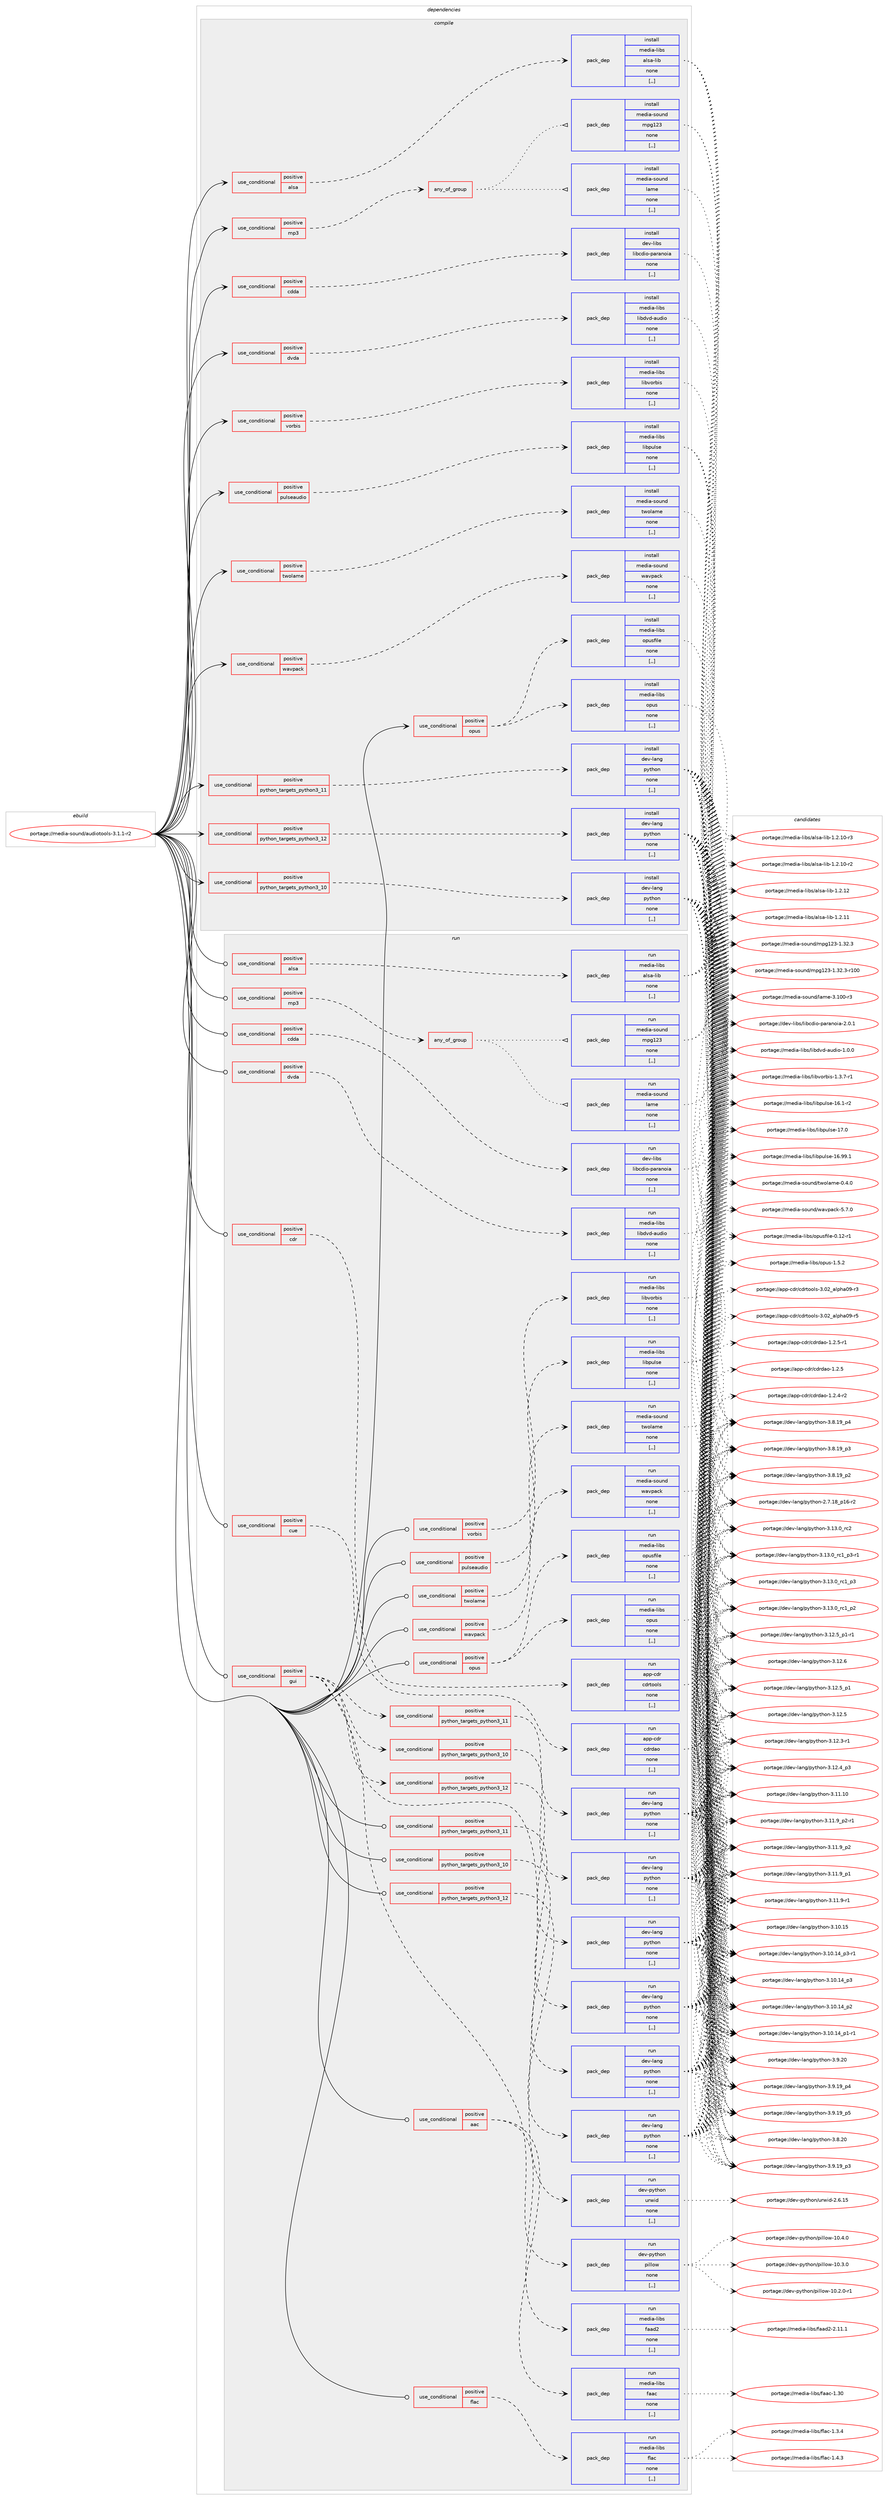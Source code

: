 digraph prolog {

# *************
# Graph options
# *************

newrank=true;
concentrate=true;
compound=true;
graph [rankdir=LR,fontname=Helvetica,fontsize=10,ranksep=1.5];#, ranksep=2.5, nodesep=0.2];
edge  [arrowhead=vee];
node  [fontname=Helvetica,fontsize=10];

# **********
# The ebuild
# **********

subgraph cluster_leftcol {
color=gray;
label=<<i>ebuild</i>>;
id [label="portage://media-sound/audiotools-3.1.1-r2", color=red, width=4, href="../media-sound/audiotools-3.1.1-r2.svg"];
}

# ****************
# The dependencies
# ****************

subgraph cluster_midcol {
color=gray;
label=<<i>dependencies</i>>;
subgraph cluster_compile {
fillcolor="#eeeeee";
style=filled;
label=<<i>compile</i>>;
subgraph cond212691 {
dependency823038 [label=<<TABLE BORDER="0" CELLBORDER="1" CELLSPACING="0" CELLPADDING="4"><TR><TD ROWSPAN="3" CELLPADDING="10">use_conditional</TD></TR><TR><TD>positive</TD></TR><TR><TD>alsa</TD></TR></TABLE>>, shape=none, color=red];
subgraph pack604147 {
dependency823039 [label=<<TABLE BORDER="0" CELLBORDER="1" CELLSPACING="0" CELLPADDING="4" WIDTH="220"><TR><TD ROWSPAN="6" CELLPADDING="30">pack_dep</TD></TR><TR><TD WIDTH="110">install</TD></TR><TR><TD>media-libs</TD></TR><TR><TD>alsa-lib</TD></TR><TR><TD>none</TD></TR><TR><TD>[,,]</TD></TR></TABLE>>, shape=none, color=blue];
}
dependency823038:e -> dependency823039:w [weight=20,style="dashed",arrowhead="vee"];
}
id:e -> dependency823038:w [weight=20,style="solid",arrowhead="vee"];
subgraph cond212692 {
dependency823040 [label=<<TABLE BORDER="0" CELLBORDER="1" CELLSPACING="0" CELLPADDING="4"><TR><TD ROWSPAN="3" CELLPADDING="10">use_conditional</TD></TR><TR><TD>positive</TD></TR><TR><TD>cdda</TD></TR></TABLE>>, shape=none, color=red];
subgraph pack604148 {
dependency823041 [label=<<TABLE BORDER="0" CELLBORDER="1" CELLSPACING="0" CELLPADDING="4" WIDTH="220"><TR><TD ROWSPAN="6" CELLPADDING="30">pack_dep</TD></TR><TR><TD WIDTH="110">install</TD></TR><TR><TD>dev-libs</TD></TR><TR><TD>libcdio-paranoia</TD></TR><TR><TD>none</TD></TR><TR><TD>[,,]</TD></TR></TABLE>>, shape=none, color=blue];
}
dependency823040:e -> dependency823041:w [weight=20,style="dashed",arrowhead="vee"];
}
id:e -> dependency823040:w [weight=20,style="solid",arrowhead="vee"];
subgraph cond212693 {
dependency823042 [label=<<TABLE BORDER="0" CELLBORDER="1" CELLSPACING="0" CELLPADDING="4"><TR><TD ROWSPAN="3" CELLPADDING="10">use_conditional</TD></TR><TR><TD>positive</TD></TR><TR><TD>dvda</TD></TR></TABLE>>, shape=none, color=red];
subgraph pack604149 {
dependency823043 [label=<<TABLE BORDER="0" CELLBORDER="1" CELLSPACING="0" CELLPADDING="4" WIDTH="220"><TR><TD ROWSPAN="6" CELLPADDING="30">pack_dep</TD></TR><TR><TD WIDTH="110">install</TD></TR><TR><TD>media-libs</TD></TR><TR><TD>libdvd-audio</TD></TR><TR><TD>none</TD></TR><TR><TD>[,,]</TD></TR></TABLE>>, shape=none, color=blue];
}
dependency823042:e -> dependency823043:w [weight=20,style="dashed",arrowhead="vee"];
}
id:e -> dependency823042:w [weight=20,style="solid",arrowhead="vee"];
subgraph cond212694 {
dependency823044 [label=<<TABLE BORDER="0" CELLBORDER="1" CELLSPACING="0" CELLPADDING="4"><TR><TD ROWSPAN="3" CELLPADDING="10">use_conditional</TD></TR><TR><TD>positive</TD></TR><TR><TD>mp3</TD></TR></TABLE>>, shape=none, color=red];
subgraph any5797 {
dependency823045 [label=<<TABLE BORDER="0" CELLBORDER="1" CELLSPACING="0" CELLPADDING="4"><TR><TD CELLPADDING="10">any_of_group</TD></TR></TABLE>>, shape=none, color=red];subgraph pack604150 {
dependency823046 [label=<<TABLE BORDER="0" CELLBORDER="1" CELLSPACING="0" CELLPADDING="4" WIDTH="220"><TR><TD ROWSPAN="6" CELLPADDING="30">pack_dep</TD></TR><TR><TD WIDTH="110">install</TD></TR><TR><TD>media-sound</TD></TR><TR><TD>mpg123</TD></TR><TR><TD>none</TD></TR><TR><TD>[,,]</TD></TR></TABLE>>, shape=none, color=blue];
}
dependency823045:e -> dependency823046:w [weight=20,style="dotted",arrowhead="oinv"];
subgraph pack604151 {
dependency823047 [label=<<TABLE BORDER="0" CELLBORDER="1" CELLSPACING="0" CELLPADDING="4" WIDTH="220"><TR><TD ROWSPAN="6" CELLPADDING="30">pack_dep</TD></TR><TR><TD WIDTH="110">install</TD></TR><TR><TD>media-sound</TD></TR><TR><TD>lame</TD></TR><TR><TD>none</TD></TR><TR><TD>[,,]</TD></TR></TABLE>>, shape=none, color=blue];
}
dependency823045:e -> dependency823047:w [weight=20,style="dotted",arrowhead="oinv"];
}
dependency823044:e -> dependency823045:w [weight=20,style="dashed",arrowhead="vee"];
}
id:e -> dependency823044:w [weight=20,style="solid",arrowhead="vee"];
subgraph cond212695 {
dependency823048 [label=<<TABLE BORDER="0" CELLBORDER="1" CELLSPACING="0" CELLPADDING="4"><TR><TD ROWSPAN="3" CELLPADDING="10">use_conditional</TD></TR><TR><TD>positive</TD></TR><TR><TD>opus</TD></TR></TABLE>>, shape=none, color=red];
subgraph pack604152 {
dependency823049 [label=<<TABLE BORDER="0" CELLBORDER="1" CELLSPACING="0" CELLPADDING="4" WIDTH="220"><TR><TD ROWSPAN="6" CELLPADDING="30">pack_dep</TD></TR><TR><TD WIDTH="110">install</TD></TR><TR><TD>media-libs</TD></TR><TR><TD>opus</TD></TR><TR><TD>none</TD></TR><TR><TD>[,,]</TD></TR></TABLE>>, shape=none, color=blue];
}
dependency823048:e -> dependency823049:w [weight=20,style="dashed",arrowhead="vee"];
subgraph pack604153 {
dependency823050 [label=<<TABLE BORDER="0" CELLBORDER="1" CELLSPACING="0" CELLPADDING="4" WIDTH="220"><TR><TD ROWSPAN="6" CELLPADDING="30">pack_dep</TD></TR><TR><TD WIDTH="110">install</TD></TR><TR><TD>media-libs</TD></TR><TR><TD>opusfile</TD></TR><TR><TD>none</TD></TR><TR><TD>[,,]</TD></TR></TABLE>>, shape=none, color=blue];
}
dependency823048:e -> dependency823050:w [weight=20,style="dashed",arrowhead="vee"];
}
id:e -> dependency823048:w [weight=20,style="solid",arrowhead="vee"];
subgraph cond212696 {
dependency823051 [label=<<TABLE BORDER="0" CELLBORDER="1" CELLSPACING="0" CELLPADDING="4"><TR><TD ROWSPAN="3" CELLPADDING="10">use_conditional</TD></TR><TR><TD>positive</TD></TR><TR><TD>pulseaudio</TD></TR></TABLE>>, shape=none, color=red];
subgraph pack604154 {
dependency823052 [label=<<TABLE BORDER="0" CELLBORDER="1" CELLSPACING="0" CELLPADDING="4" WIDTH="220"><TR><TD ROWSPAN="6" CELLPADDING="30">pack_dep</TD></TR><TR><TD WIDTH="110">install</TD></TR><TR><TD>media-libs</TD></TR><TR><TD>libpulse</TD></TR><TR><TD>none</TD></TR><TR><TD>[,,]</TD></TR></TABLE>>, shape=none, color=blue];
}
dependency823051:e -> dependency823052:w [weight=20,style="dashed",arrowhead="vee"];
}
id:e -> dependency823051:w [weight=20,style="solid",arrowhead="vee"];
subgraph cond212697 {
dependency823053 [label=<<TABLE BORDER="0" CELLBORDER="1" CELLSPACING="0" CELLPADDING="4"><TR><TD ROWSPAN="3" CELLPADDING="10">use_conditional</TD></TR><TR><TD>positive</TD></TR><TR><TD>python_targets_python3_10</TD></TR></TABLE>>, shape=none, color=red];
subgraph pack604155 {
dependency823054 [label=<<TABLE BORDER="0" CELLBORDER="1" CELLSPACING="0" CELLPADDING="4" WIDTH="220"><TR><TD ROWSPAN="6" CELLPADDING="30">pack_dep</TD></TR><TR><TD WIDTH="110">install</TD></TR><TR><TD>dev-lang</TD></TR><TR><TD>python</TD></TR><TR><TD>none</TD></TR><TR><TD>[,,]</TD></TR></TABLE>>, shape=none, color=blue];
}
dependency823053:e -> dependency823054:w [weight=20,style="dashed",arrowhead="vee"];
}
id:e -> dependency823053:w [weight=20,style="solid",arrowhead="vee"];
subgraph cond212698 {
dependency823055 [label=<<TABLE BORDER="0" CELLBORDER="1" CELLSPACING="0" CELLPADDING="4"><TR><TD ROWSPAN="3" CELLPADDING="10">use_conditional</TD></TR><TR><TD>positive</TD></TR><TR><TD>python_targets_python3_11</TD></TR></TABLE>>, shape=none, color=red];
subgraph pack604156 {
dependency823056 [label=<<TABLE BORDER="0" CELLBORDER="1" CELLSPACING="0" CELLPADDING="4" WIDTH="220"><TR><TD ROWSPAN="6" CELLPADDING="30">pack_dep</TD></TR><TR><TD WIDTH="110">install</TD></TR><TR><TD>dev-lang</TD></TR><TR><TD>python</TD></TR><TR><TD>none</TD></TR><TR><TD>[,,]</TD></TR></TABLE>>, shape=none, color=blue];
}
dependency823055:e -> dependency823056:w [weight=20,style="dashed",arrowhead="vee"];
}
id:e -> dependency823055:w [weight=20,style="solid",arrowhead="vee"];
subgraph cond212699 {
dependency823057 [label=<<TABLE BORDER="0" CELLBORDER="1" CELLSPACING="0" CELLPADDING="4"><TR><TD ROWSPAN="3" CELLPADDING="10">use_conditional</TD></TR><TR><TD>positive</TD></TR><TR><TD>python_targets_python3_12</TD></TR></TABLE>>, shape=none, color=red];
subgraph pack604157 {
dependency823058 [label=<<TABLE BORDER="0" CELLBORDER="1" CELLSPACING="0" CELLPADDING="4" WIDTH="220"><TR><TD ROWSPAN="6" CELLPADDING="30">pack_dep</TD></TR><TR><TD WIDTH="110">install</TD></TR><TR><TD>dev-lang</TD></TR><TR><TD>python</TD></TR><TR><TD>none</TD></TR><TR><TD>[,,]</TD></TR></TABLE>>, shape=none, color=blue];
}
dependency823057:e -> dependency823058:w [weight=20,style="dashed",arrowhead="vee"];
}
id:e -> dependency823057:w [weight=20,style="solid",arrowhead="vee"];
subgraph cond212700 {
dependency823059 [label=<<TABLE BORDER="0" CELLBORDER="1" CELLSPACING="0" CELLPADDING="4"><TR><TD ROWSPAN="3" CELLPADDING="10">use_conditional</TD></TR><TR><TD>positive</TD></TR><TR><TD>twolame</TD></TR></TABLE>>, shape=none, color=red];
subgraph pack604158 {
dependency823060 [label=<<TABLE BORDER="0" CELLBORDER="1" CELLSPACING="0" CELLPADDING="4" WIDTH="220"><TR><TD ROWSPAN="6" CELLPADDING="30">pack_dep</TD></TR><TR><TD WIDTH="110">install</TD></TR><TR><TD>media-sound</TD></TR><TR><TD>twolame</TD></TR><TR><TD>none</TD></TR><TR><TD>[,,]</TD></TR></TABLE>>, shape=none, color=blue];
}
dependency823059:e -> dependency823060:w [weight=20,style="dashed",arrowhead="vee"];
}
id:e -> dependency823059:w [weight=20,style="solid",arrowhead="vee"];
subgraph cond212701 {
dependency823061 [label=<<TABLE BORDER="0" CELLBORDER="1" CELLSPACING="0" CELLPADDING="4"><TR><TD ROWSPAN="3" CELLPADDING="10">use_conditional</TD></TR><TR><TD>positive</TD></TR><TR><TD>vorbis</TD></TR></TABLE>>, shape=none, color=red];
subgraph pack604159 {
dependency823062 [label=<<TABLE BORDER="0" CELLBORDER="1" CELLSPACING="0" CELLPADDING="4" WIDTH="220"><TR><TD ROWSPAN="6" CELLPADDING="30">pack_dep</TD></TR><TR><TD WIDTH="110">install</TD></TR><TR><TD>media-libs</TD></TR><TR><TD>libvorbis</TD></TR><TR><TD>none</TD></TR><TR><TD>[,,]</TD></TR></TABLE>>, shape=none, color=blue];
}
dependency823061:e -> dependency823062:w [weight=20,style="dashed",arrowhead="vee"];
}
id:e -> dependency823061:w [weight=20,style="solid",arrowhead="vee"];
subgraph cond212702 {
dependency823063 [label=<<TABLE BORDER="0" CELLBORDER="1" CELLSPACING="0" CELLPADDING="4"><TR><TD ROWSPAN="3" CELLPADDING="10">use_conditional</TD></TR><TR><TD>positive</TD></TR><TR><TD>wavpack</TD></TR></TABLE>>, shape=none, color=red];
subgraph pack604160 {
dependency823064 [label=<<TABLE BORDER="0" CELLBORDER="1" CELLSPACING="0" CELLPADDING="4" WIDTH="220"><TR><TD ROWSPAN="6" CELLPADDING="30">pack_dep</TD></TR><TR><TD WIDTH="110">install</TD></TR><TR><TD>media-sound</TD></TR><TR><TD>wavpack</TD></TR><TR><TD>none</TD></TR><TR><TD>[,,]</TD></TR></TABLE>>, shape=none, color=blue];
}
dependency823063:e -> dependency823064:w [weight=20,style="dashed",arrowhead="vee"];
}
id:e -> dependency823063:w [weight=20,style="solid",arrowhead="vee"];
}
subgraph cluster_compileandrun {
fillcolor="#eeeeee";
style=filled;
label=<<i>compile and run</i>>;
}
subgraph cluster_run {
fillcolor="#eeeeee";
style=filled;
label=<<i>run</i>>;
subgraph cond212703 {
dependency823065 [label=<<TABLE BORDER="0" CELLBORDER="1" CELLSPACING="0" CELLPADDING="4"><TR><TD ROWSPAN="3" CELLPADDING="10">use_conditional</TD></TR><TR><TD>positive</TD></TR><TR><TD>aac</TD></TR></TABLE>>, shape=none, color=red];
subgraph pack604161 {
dependency823066 [label=<<TABLE BORDER="0" CELLBORDER="1" CELLSPACING="0" CELLPADDING="4" WIDTH="220"><TR><TD ROWSPAN="6" CELLPADDING="30">pack_dep</TD></TR><TR><TD WIDTH="110">run</TD></TR><TR><TD>media-libs</TD></TR><TR><TD>faad2</TD></TR><TR><TD>none</TD></TR><TR><TD>[,,]</TD></TR></TABLE>>, shape=none, color=blue];
}
dependency823065:e -> dependency823066:w [weight=20,style="dashed",arrowhead="vee"];
subgraph pack604162 {
dependency823067 [label=<<TABLE BORDER="0" CELLBORDER="1" CELLSPACING="0" CELLPADDING="4" WIDTH="220"><TR><TD ROWSPAN="6" CELLPADDING="30">pack_dep</TD></TR><TR><TD WIDTH="110">run</TD></TR><TR><TD>media-libs</TD></TR><TR><TD>faac</TD></TR><TR><TD>none</TD></TR><TR><TD>[,,]</TD></TR></TABLE>>, shape=none, color=blue];
}
dependency823065:e -> dependency823067:w [weight=20,style="dashed",arrowhead="vee"];
}
id:e -> dependency823065:w [weight=20,style="solid",arrowhead="odot"];
subgraph cond212704 {
dependency823068 [label=<<TABLE BORDER="0" CELLBORDER="1" CELLSPACING="0" CELLPADDING="4"><TR><TD ROWSPAN="3" CELLPADDING="10">use_conditional</TD></TR><TR><TD>positive</TD></TR><TR><TD>alsa</TD></TR></TABLE>>, shape=none, color=red];
subgraph pack604163 {
dependency823069 [label=<<TABLE BORDER="0" CELLBORDER="1" CELLSPACING="0" CELLPADDING="4" WIDTH="220"><TR><TD ROWSPAN="6" CELLPADDING="30">pack_dep</TD></TR><TR><TD WIDTH="110">run</TD></TR><TR><TD>media-libs</TD></TR><TR><TD>alsa-lib</TD></TR><TR><TD>none</TD></TR><TR><TD>[,,]</TD></TR></TABLE>>, shape=none, color=blue];
}
dependency823068:e -> dependency823069:w [weight=20,style="dashed",arrowhead="vee"];
}
id:e -> dependency823068:w [weight=20,style="solid",arrowhead="odot"];
subgraph cond212705 {
dependency823070 [label=<<TABLE BORDER="0" CELLBORDER="1" CELLSPACING="0" CELLPADDING="4"><TR><TD ROWSPAN="3" CELLPADDING="10">use_conditional</TD></TR><TR><TD>positive</TD></TR><TR><TD>cdda</TD></TR></TABLE>>, shape=none, color=red];
subgraph pack604164 {
dependency823071 [label=<<TABLE BORDER="0" CELLBORDER="1" CELLSPACING="0" CELLPADDING="4" WIDTH="220"><TR><TD ROWSPAN="6" CELLPADDING="30">pack_dep</TD></TR><TR><TD WIDTH="110">run</TD></TR><TR><TD>dev-libs</TD></TR><TR><TD>libcdio-paranoia</TD></TR><TR><TD>none</TD></TR><TR><TD>[,,]</TD></TR></TABLE>>, shape=none, color=blue];
}
dependency823070:e -> dependency823071:w [weight=20,style="dashed",arrowhead="vee"];
}
id:e -> dependency823070:w [weight=20,style="solid",arrowhead="odot"];
subgraph cond212706 {
dependency823072 [label=<<TABLE BORDER="0" CELLBORDER="1" CELLSPACING="0" CELLPADDING="4"><TR><TD ROWSPAN="3" CELLPADDING="10">use_conditional</TD></TR><TR><TD>positive</TD></TR><TR><TD>cdr</TD></TR></TABLE>>, shape=none, color=red];
subgraph pack604165 {
dependency823073 [label=<<TABLE BORDER="0" CELLBORDER="1" CELLSPACING="0" CELLPADDING="4" WIDTH="220"><TR><TD ROWSPAN="6" CELLPADDING="30">pack_dep</TD></TR><TR><TD WIDTH="110">run</TD></TR><TR><TD>app-cdr</TD></TR><TR><TD>cdrtools</TD></TR><TR><TD>none</TD></TR><TR><TD>[,,]</TD></TR></TABLE>>, shape=none, color=blue];
}
dependency823072:e -> dependency823073:w [weight=20,style="dashed",arrowhead="vee"];
}
id:e -> dependency823072:w [weight=20,style="solid",arrowhead="odot"];
subgraph cond212707 {
dependency823074 [label=<<TABLE BORDER="0" CELLBORDER="1" CELLSPACING="0" CELLPADDING="4"><TR><TD ROWSPAN="3" CELLPADDING="10">use_conditional</TD></TR><TR><TD>positive</TD></TR><TR><TD>cue</TD></TR></TABLE>>, shape=none, color=red];
subgraph pack604166 {
dependency823075 [label=<<TABLE BORDER="0" CELLBORDER="1" CELLSPACING="0" CELLPADDING="4" WIDTH="220"><TR><TD ROWSPAN="6" CELLPADDING="30">pack_dep</TD></TR><TR><TD WIDTH="110">run</TD></TR><TR><TD>app-cdr</TD></TR><TR><TD>cdrdao</TD></TR><TR><TD>none</TD></TR><TR><TD>[,,]</TD></TR></TABLE>>, shape=none, color=blue];
}
dependency823074:e -> dependency823075:w [weight=20,style="dashed",arrowhead="vee"];
}
id:e -> dependency823074:w [weight=20,style="solid",arrowhead="odot"];
subgraph cond212708 {
dependency823076 [label=<<TABLE BORDER="0" CELLBORDER="1" CELLSPACING="0" CELLPADDING="4"><TR><TD ROWSPAN="3" CELLPADDING="10">use_conditional</TD></TR><TR><TD>positive</TD></TR><TR><TD>dvda</TD></TR></TABLE>>, shape=none, color=red];
subgraph pack604167 {
dependency823077 [label=<<TABLE BORDER="0" CELLBORDER="1" CELLSPACING="0" CELLPADDING="4" WIDTH="220"><TR><TD ROWSPAN="6" CELLPADDING="30">pack_dep</TD></TR><TR><TD WIDTH="110">run</TD></TR><TR><TD>media-libs</TD></TR><TR><TD>libdvd-audio</TD></TR><TR><TD>none</TD></TR><TR><TD>[,,]</TD></TR></TABLE>>, shape=none, color=blue];
}
dependency823076:e -> dependency823077:w [weight=20,style="dashed",arrowhead="vee"];
}
id:e -> dependency823076:w [weight=20,style="solid",arrowhead="odot"];
subgraph cond212709 {
dependency823078 [label=<<TABLE BORDER="0" CELLBORDER="1" CELLSPACING="0" CELLPADDING="4"><TR><TD ROWSPAN="3" CELLPADDING="10">use_conditional</TD></TR><TR><TD>positive</TD></TR><TR><TD>flac</TD></TR></TABLE>>, shape=none, color=red];
subgraph pack604168 {
dependency823079 [label=<<TABLE BORDER="0" CELLBORDER="1" CELLSPACING="0" CELLPADDING="4" WIDTH="220"><TR><TD ROWSPAN="6" CELLPADDING="30">pack_dep</TD></TR><TR><TD WIDTH="110">run</TD></TR><TR><TD>media-libs</TD></TR><TR><TD>flac</TD></TR><TR><TD>none</TD></TR><TR><TD>[,,]</TD></TR></TABLE>>, shape=none, color=blue];
}
dependency823078:e -> dependency823079:w [weight=20,style="dashed",arrowhead="vee"];
}
id:e -> dependency823078:w [weight=20,style="solid",arrowhead="odot"];
subgraph cond212710 {
dependency823080 [label=<<TABLE BORDER="0" CELLBORDER="1" CELLSPACING="0" CELLPADDING="4"><TR><TD ROWSPAN="3" CELLPADDING="10">use_conditional</TD></TR><TR><TD>positive</TD></TR><TR><TD>gui</TD></TR></TABLE>>, shape=none, color=red];
subgraph cond212711 {
dependency823081 [label=<<TABLE BORDER="0" CELLBORDER="1" CELLSPACING="0" CELLPADDING="4"><TR><TD ROWSPAN="3" CELLPADDING="10">use_conditional</TD></TR><TR><TD>positive</TD></TR><TR><TD>python_targets_python3_10</TD></TR></TABLE>>, shape=none, color=red];
subgraph pack604169 {
dependency823082 [label=<<TABLE BORDER="0" CELLBORDER="1" CELLSPACING="0" CELLPADDING="4" WIDTH="220"><TR><TD ROWSPAN="6" CELLPADDING="30">pack_dep</TD></TR><TR><TD WIDTH="110">run</TD></TR><TR><TD>dev-lang</TD></TR><TR><TD>python</TD></TR><TR><TD>none</TD></TR><TR><TD>[,,]</TD></TR></TABLE>>, shape=none, color=blue];
}
dependency823081:e -> dependency823082:w [weight=20,style="dashed",arrowhead="vee"];
}
dependency823080:e -> dependency823081:w [weight=20,style="dashed",arrowhead="vee"];
subgraph cond212712 {
dependency823083 [label=<<TABLE BORDER="0" CELLBORDER="1" CELLSPACING="0" CELLPADDING="4"><TR><TD ROWSPAN="3" CELLPADDING="10">use_conditional</TD></TR><TR><TD>positive</TD></TR><TR><TD>python_targets_python3_11</TD></TR></TABLE>>, shape=none, color=red];
subgraph pack604170 {
dependency823084 [label=<<TABLE BORDER="0" CELLBORDER="1" CELLSPACING="0" CELLPADDING="4" WIDTH="220"><TR><TD ROWSPAN="6" CELLPADDING="30">pack_dep</TD></TR><TR><TD WIDTH="110">run</TD></TR><TR><TD>dev-lang</TD></TR><TR><TD>python</TD></TR><TR><TD>none</TD></TR><TR><TD>[,,]</TD></TR></TABLE>>, shape=none, color=blue];
}
dependency823083:e -> dependency823084:w [weight=20,style="dashed",arrowhead="vee"];
}
dependency823080:e -> dependency823083:w [weight=20,style="dashed",arrowhead="vee"];
subgraph cond212713 {
dependency823085 [label=<<TABLE BORDER="0" CELLBORDER="1" CELLSPACING="0" CELLPADDING="4"><TR><TD ROWSPAN="3" CELLPADDING="10">use_conditional</TD></TR><TR><TD>positive</TD></TR><TR><TD>python_targets_python3_12</TD></TR></TABLE>>, shape=none, color=red];
subgraph pack604171 {
dependency823086 [label=<<TABLE BORDER="0" CELLBORDER="1" CELLSPACING="0" CELLPADDING="4" WIDTH="220"><TR><TD ROWSPAN="6" CELLPADDING="30">pack_dep</TD></TR><TR><TD WIDTH="110">run</TD></TR><TR><TD>dev-lang</TD></TR><TR><TD>python</TD></TR><TR><TD>none</TD></TR><TR><TD>[,,]</TD></TR></TABLE>>, shape=none, color=blue];
}
dependency823085:e -> dependency823086:w [weight=20,style="dashed",arrowhead="vee"];
}
dependency823080:e -> dependency823085:w [weight=20,style="dashed",arrowhead="vee"];
subgraph pack604172 {
dependency823087 [label=<<TABLE BORDER="0" CELLBORDER="1" CELLSPACING="0" CELLPADDING="4" WIDTH="220"><TR><TD ROWSPAN="6" CELLPADDING="30">pack_dep</TD></TR><TR><TD WIDTH="110">run</TD></TR><TR><TD>dev-python</TD></TR><TR><TD>pillow</TD></TR><TR><TD>none</TD></TR><TR><TD>[,,]</TD></TR></TABLE>>, shape=none, color=blue];
}
dependency823080:e -> dependency823087:w [weight=20,style="dashed",arrowhead="vee"];
subgraph pack604173 {
dependency823088 [label=<<TABLE BORDER="0" CELLBORDER="1" CELLSPACING="0" CELLPADDING="4" WIDTH="220"><TR><TD ROWSPAN="6" CELLPADDING="30">pack_dep</TD></TR><TR><TD WIDTH="110">run</TD></TR><TR><TD>dev-python</TD></TR><TR><TD>urwid</TD></TR><TR><TD>none</TD></TR><TR><TD>[,,]</TD></TR></TABLE>>, shape=none, color=blue];
}
dependency823080:e -> dependency823088:w [weight=20,style="dashed",arrowhead="vee"];
}
id:e -> dependency823080:w [weight=20,style="solid",arrowhead="odot"];
subgraph cond212714 {
dependency823089 [label=<<TABLE BORDER="0" CELLBORDER="1" CELLSPACING="0" CELLPADDING="4"><TR><TD ROWSPAN="3" CELLPADDING="10">use_conditional</TD></TR><TR><TD>positive</TD></TR><TR><TD>mp3</TD></TR></TABLE>>, shape=none, color=red];
subgraph any5798 {
dependency823090 [label=<<TABLE BORDER="0" CELLBORDER="1" CELLSPACING="0" CELLPADDING="4"><TR><TD CELLPADDING="10">any_of_group</TD></TR></TABLE>>, shape=none, color=red];subgraph pack604174 {
dependency823091 [label=<<TABLE BORDER="0" CELLBORDER="1" CELLSPACING="0" CELLPADDING="4" WIDTH="220"><TR><TD ROWSPAN="6" CELLPADDING="30">pack_dep</TD></TR><TR><TD WIDTH="110">run</TD></TR><TR><TD>media-sound</TD></TR><TR><TD>mpg123</TD></TR><TR><TD>none</TD></TR><TR><TD>[,,]</TD></TR></TABLE>>, shape=none, color=blue];
}
dependency823090:e -> dependency823091:w [weight=20,style="dotted",arrowhead="oinv"];
subgraph pack604175 {
dependency823092 [label=<<TABLE BORDER="0" CELLBORDER="1" CELLSPACING="0" CELLPADDING="4" WIDTH="220"><TR><TD ROWSPAN="6" CELLPADDING="30">pack_dep</TD></TR><TR><TD WIDTH="110">run</TD></TR><TR><TD>media-sound</TD></TR><TR><TD>lame</TD></TR><TR><TD>none</TD></TR><TR><TD>[,,]</TD></TR></TABLE>>, shape=none, color=blue];
}
dependency823090:e -> dependency823092:w [weight=20,style="dotted",arrowhead="oinv"];
}
dependency823089:e -> dependency823090:w [weight=20,style="dashed",arrowhead="vee"];
}
id:e -> dependency823089:w [weight=20,style="solid",arrowhead="odot"];
subgraph cond212715 {
dependency823093 [label=<<TABLE BORDER="0" CELLBORDER="1" CELLSPACING="0" CELLPADDING="4"><TR><TD ROWSPAN="3" CELLPADDING="10">use_conditional</TD></TR><TR><TD>positive</TD></TR><TR><TD>opus</TD></TR></TABLE>>, shape=none, color=red];
subgraph pack604176 {
dependency823094 [label=<<TABLE BORDER="0" CELLBORDER="1" CELLSPACING="0" CELLPADDING="4" WIDTH="220"><TR><TD ROWSPAN="6" CELLPADDING="30">pack_dep</TD></TR><TR><TD WIDTH="110">run</TD></TR><TR><TD>media-libs</TD></TR><TR><TD>opus</TD></TR><TR><TD>none</TD></TR><TR><TD>[,,]</TD></TR></TABLE>>, shape=none, color=blue];
}
dependency823093:e -> dependency823094:w [weight=20,style="dashed",arrowhead="vee"];
subgraph pack604177 {
dependency823095 [label=<<TABLE BORDER="0" CELLBORDER="1" CELLSPACING="0" CELLPADDING="4" WIDTH="220"><TR><TD ROWSPAN="6" CELLPADDING="30">pack_dep</TD></TR><TR><TD WIDTH="110">run</TD></TR><TR><TD>media-libs</TD></TR><TR><TD>opusfile</TD></TR><TR><TD>none</TD></TR><TR><TD>[,,]</TD></TR></TABLE>>, shape=none, color=blue];
}
dependency823093:e -> dependency823095:w [weight=20,style="dashed",arrowhead="vee"];
}
id:e -> dependency823093:w [weight=20,style="solid",arrowhead="odot"];
subgraph cond212716 {
dependency823096 [label=<<TABLE BORDER="0" CELLBORDER="1" CELLSPACING="0" CELLPADDING="4"><TR><TD ROWSPAN="3" CELLPADDING="10">use_conditional</TD></TR><TR><TD>positive</TD></TR><TR><TD>pulseaudio</TD></TR></TABLE>>, shape=none, color=red];
subgraph pack604178 {
dependency823097 [label=<<TABLE BORDER="0" CELLBORDER="1" CELLSPACING="0" CELLPADDING="4" WIDTH="220"><TR><TD ROWSPAN="6" CELLPADDING="30">pack_dep</TD></TR><TR><TD WIDTH="110">run</TD></TR><TR><TD>media-libs</TD></TR><TR><TD>libpulse</TD></TR><TR><TD>none</TD></TR><TR><TD>[,,]</TD></TR></TABLE>>, shape=none, color=blue];
}
dependency823096:e -> dependency823097:w [weight=20,style="dashed",arrowhead="vee"];
}
id:e -> dependency823096:w [weight=20,style="solid",arrowhead="odot"];
subgraph cond212717 {
dependency823098 [label=<<TABLE BORDER="0" CELLBORDER="1" CELLSPACING="0" CELLPADDING="4"><TR><TD ROWSPAN="3" CELLPADDING="10">use_conditional</TD></TR><TR><TD>positive</TD></TR><TR><TD>python_targets_python3_10</TD></TR></TABLE>>, shape=none, color=red];
subgraph pack604179 {
dependency823099 [label=<<TABLE BORDER="0" CELLBORDER="1" CELLSPACING="0" CELLPADDING="4" WIDTH="220"><TR><TD ROWSPAN="6" CELLPADDING="30">pack_dep</TD></TR><TR><TD WIDTH="110">run</TD></TR><TR><TD>dev-lang</TD></TR><TR><TD>python</TD></TR><TR><TD>none</TD></TR><TR><TD>[,,]</TD></TR></TABLE>>, shape=none, color=blue];
}
dependency823098:e -> dependency823099:w [weight=20,style="dashed",arrowhead="vee"];
}
id:e -> dependency823098:w [weight=20,style="solid",arrowhead="odot"];
subgraph cond212718 {
dependency823100 [label=<<TABLE BORDER="0" CELLBORDER="1" CELLSPACING="0" CELLPADDING="4"><TR><TD ROWSPAN="3" CELLPADDING="10">use_conditional</TD></TR><TR><TD>positive</TD></TR><TR><TD>python_targets_python3_11</TD></TR></TABLE>>, shape=none, color=red];
subgraph pack604180 {
dependency823101 [label=<<TABLE BORDER="0" CELLBORDER="1" CELLSPACING="0" CELLPADDING="4" WIDTH="220"><TR><TD ROWSPAN="6" CELLPADDING="30">pack_dep</TD></TR><TR><TD WIDTH="110">run</TD></TR><TR><TD>dev-lang</TD></TR><TR><TD>python</TD></TR><TR><TD>none</TD></TR><TR><TD>[,,]</TD></TR></TABLE>>, shape=none, color=blue];
}
dependency823100:e -> dependency823101:w [weight=20,style="dashed",arrowhead="vee"];
}
id:e -> dependency823100:w [weight=20,style="solid",arrowhead="odot"];
subgraph cond212719 {
dependency823102 [label=<<TABLE BORDER="0" CELLBORDER="1" CELLSPACING="0" CELLPADDING="4"><TR><TD ROWSPAN="3" CELLPADDING="10">use_conditional</TD></TR><TR><TD>positive</TD></TR><TR><TD>python_targets_python3_12</TD></TR></TABLE>>, shape=none, color=red];
subgraph pack604181 {
dependency823103 [label=<<TABLE BORDER="0" CELLBORDER="1" CELLSPACING="0" CELLPADDING="4" WIDTH="220"><TR><TD ROWSPAN="6" CELLPADDING="30">pack_dep</TD></TR><TR><TD WIDTH="110">run</TD></TR><TR><TD>dev-lang</TD></TR><TR><TD>python</TD></TR><TR><TD>none</TD></TR><TR><TD>[,,]</TD></TR></TABLE>>, shape=none, color=blue];
}
dependency823102:e -> dependency823103:w [weight=20,style="dashed",arrowhead="vee"];
}
id:e -> dependency823102:w [weight=20,style="solid",arrowhead="odot"];
subgraph cond212720 {
dependency823104 [label=<<TABLE BORDER="0" CELLBORDER="1" CELLSPACING="0" CELLPADDING="4"><TR><TD ROWSPAN="3" CELLPADDING="10">use_conditional</TD></TR><TR><TD>positive</TD></TR><TR><TD>twolame</TD></TR></TABLE>>, shape=none, color=red];
subgraph pack604182 {
dependency823105 [label=<<TABLE BORDER="0" CELLBORDER="1" CELLSPACING="0" CELLPADDING="4" WIDTH="220"><TR><TD ROWSPAN="6" CELLPADDING="30">pack_dep</TD></TR><TR><TD WIDTH="110">run</TD></TR><TR><TD>media-sound</TD></TR><TR><TD>twolame</TD></TR><TR><TD>none</TD></TR><TR><TD>[,,]</TD></TR></TABLE>>, shape=none, color=blue];
}
dependency823104:e -> dependency823105:w [weight=20,style="dashed",arrowhead="vee"];
}
id:e -> dependency823104:w [weight=20,style="solid",arrowhead="odot"];
subgraph cond212721 {
dependency823106 [label=<<TABLE BORDER="0" CELLBORDER="1" CELLSPACING="0" CELLPADDING="4"><TR><TD ROWSPAN="3" CELLPADDING="10">use_conditional</TD></TR><TR><TD>positive</TD></TR><TR><TD>vorbis</TD></TR></TABLE>>, shape=none, color=red];
subgraph pack604183 {
dependency823107 [label=<<TABLE BORDER="0" CELLBORDER="1" CELLSPACING="0" CELLPADDING="4" WIDTH="220"><TR><TD ROWSPAN="6" CELLPADDING="30">pack_dep</TD></TR><TR><TD WIDTH="110">run</TD></TR><TR><TD>media-libs</TD></TR><TR><TD>libvorbis</TD></TR><TR><TD>none</TD></TR><TR><TD>[,,]</TD></TR></TABLE>>, shape=none, color=blue];
}
dependency823106:e -> dependency823107:w [weight=20,style="dashed",arrowhead="vee"];
}
id:e -> dependency823106:w [weight=20,style="solid",arrowhead="odot"];
subgraph cond212722 {
dependency823108 [label=<<TABLE BORDER="0" CELLBORDER="1" CELLSPACING="0" CELLPADDING="4"><TR><TD ROWSPAN="3" CELLPADDING="10">use_conditional</TD></TR><TR><TD>positive</TD></TR><TR><TD>wavpack</TD></TR></TABLE>>, shape=none, color=red];
subgraph pack604184 {
dependency823109 [label=<<TABLE BORDER="0" CELLBORDER="1" CELLSPACING="0" CELLPADDING="4" WIDTH="220"><TR><TD ROWSPAN="6" CELLPADDING="30">pack_dep</TD></TR><TR><TD WIDTH="110">run</TD></TR><TR><TD>media-sound</TD></TR><TR><TD>wavpack</TD></TR><TR><TD>none</TD></TR><TR><TD>[,,]</TD></TR></TABLE>>, shape=none, color=blue];
}
dependency823108:e -> dependency823109:w [weight=20,style="dashed",arrowhead="vee"];
}
id:e -> dependency823108:w [weight=20,style="solid",arrowhead="odot"];
}
}

# **************
# The candidates
# **************

subgraph cluster_choices {
rank=same;
color=gray;
label=<<i>candidates</i>>;

subgraph choice604147 {
color=black;
nodesep=1;
choice109101100105974510810598115479710811597451081059845494650464950 [label="portage://media-libs/alsa-lib-1.2.12", color=red, width=4,href="../media-libs/alsa-lib-1.2.12.svg"];
choice109101100105974510810598115479710811597451081059845494650464949 [label="portage://media-libs/alsa-lib-1.2.11", color=red, width=4,href="../media-libs/alsa-lib-1.2.11.svg"];
choice1091011001059745108105981154797108115974510810598454946504649484511451 [label="portage://media-libs/alsa-lib-1.2.10-r3", color=red, width=4,href="../media-libs/alsa-lib-1.2.10-r3.svg"];
choice1091011001059745108105981154797108115974510810598454946504649484511450 [label="portage://media-libs/alsa-lib-1.2.10-r2", color=red, width=4,href="../media-libs/alsa-lib-1.2.10-r2.svg"];
dependency823039:e -> choice109101100105974510810598115479710811597451081059845494650464950:w [style=dotted,weight="100"];
dependency823039:e -> choice109101100105974510810598115479710811597451081059845494650464949:w [style=dotted,weight="100"];
dependency823039:e -> choice1091011001059745108105981154797108115974510810598454946504649484511451:w [style=dotted,weight="100"];
dependency823039:e -> choice1091011001059745108105981154797108115974510810598454946504649484511450:w [style=dotted,weight="100"];
}
subgraph choice604148 {
color=black;
nodesep=1;
choice100101118451081059811547108105989910010511145112971149711011110597455046484649 [label="portage://dev-libs/libcdio-paranoia-2.0.1", color=red, width=4,href="../dev-libs/libcdio-paranoia-2.0.1.svg"];
dependency823041:e -> choice100101118451081059811547108105989910010511145112971149711011110597455046484649:w [style=dotted,weight="100"];
}
subgraph choice604149 {
color=black;
nodesep=1;
choice10910110010597451081059811547108105981001181004597117100105111454946484648 [label="portage://media-libs/libdvd-audio-1.0.0", color=red, width=4,href="../media-libs/libdvd-audio-1.0.0.svg"];
dependency823043:e -> choice10910110010597451081059811547108105981001181004597117100105111454946484648:w [style=dotted,weight="100"];
}
subgraph choice604150 {
color=black;
nodesep=1;
choice1091011001059745115111117110100471091121034950514549465150465145114494848 [label="portage://media-sound/mpg123-1.32.3-r100", color=red, width=4,href="../media-sound/mpg123-1.32.3-r100.svg"];
choice10910110010597451151111171101004710911210349505145494651504651 [label="portage://media-sound/mpg123-1.32.3", color=red, width=4,href="../media-sound/mpg123-1.32.3.svg"];
dependency823046:e -> choice1091011001059745115111117110100471091121034950514549465150465145114494848:w [style=dotted,weight="100"];
dependency823046:e -> choice10910110010597451151111171101004710911210349505145494651504651:w [style=dotted,weight="100"];
}
subgraph choice604151 {
color=black;
nodesep=1;
choice109101100105974511511111711010047108971091014551464948484511451 [label="portage://media-sound/lame-3.100-r3", color=red, width=4,href="../media-sound/lame-3.100-r3.svg"];
dependency823047:e -> choice109101100105974511511111711010047108971091014551464948484511451:w [style=dotted,weight="100"];
}
subgraph choice604152 {
color=black;
nodesep=1;
choice10910110010597451081059811547111112117115454946534650 [label="portage://media-libs/opus-1.5.2", color=red, width=4,href="../media-libs/opus-1.5.2.svg"];
dependency823049:e -> choice10910110010597451081059811547111112117115454946534650:w [style=dotted,weight="100"];
}
subgraph choice604153 {
color=black;
nodesep=1;
choice1091011001059745108105981154711111211711510210510810145484649504511449 [label="portage://media-libs/opusfile-0.12-r1", color=red, width=4,href="../media-libs/opusfile-0.12-r1.svg"];
dependency823050:e -> choice1091011001059745108105981154711111211711510210510810145484649504511449:w [style=dotted,weight="100"];
}
subgraph choice604154 {
color=black;
nodesep=1;
choice10910110010597451081059811547108105981121171081151014549554648 [label="portage://media-libs/libpulse-17.0", color=red, width=4,href="../media-libs/libpulse-17.0.svg"];
choice10910110010597451081059811547108105981121171081151014549544657574649 [label="portage://media-libs/libpulse-16.99.1", color=red, width=4,href="../media-libs/libpulse-16.99.1.svg"];
choice109101100105974510810598115471081059811211710811510145495446494511450 [label="portage://media-libs/libpulse-16.1-r2", color=red, width=4,href="../media-libs/libpulse-16.1-r2.svg"];
dependency823052:e -> choice10910110010597451081059811547108105981121171081151014549554648:w [style=dotted,weight="100"];
dependency823052:e -> choice10910110010597451081059811547108105981121171081151014549544657574649:w [style=dotted,weight="100"];
dependency823052:e -> choice109101100105974510810598115471081059811211710811510145495446494511450:w [style=dotted,weight="100"];
}
subgraph choice604155 {
color=black;
nodesep=1;
choice10010111845108971101034711212111610411111045514649514648951149950 [label="portage://dev-lang/python-3.13.0_rc2", color=red, width=4,href="../dev-lang/python-3.13.0_rc2.svg"];
choice1001011184510897110103471121211161041111104551464951464895114994995112514511449 [label="portage://dev-lang/python-3.13.0_rc1_p3-r1", color=red, width=4,href="../dev-lang/python-3.13.0_rc1_p3-r1.svg"];
choice100101118451089711010347112121116104111110455146495146489511499499511251 [label="portage://dev-lang/python-3.13.0_rc1_p3", color=red, width=4,href="../dev-lang/python-3.13.0_rc1_p3.svg"];
choice100101118451089711010347112121116104111110455146495146489511499499511250 [label="portage://dev-lang/python-3.13.0_rc1_p2", color=red, width=4,href="../dev-lang/python-3.13.0_rc1_p2.svg"];
choice10010111845108971101034711212111610411111045514649504654 [label="portage://dev-lang/python-3.12.6", color=red, width=4,href="../dev-lang/python-3.12.6.svg"];
choice1001011184510897110103471121211161041111104551464950465395112494511449 [label="portage://dev-lang/python-3.12.5_p1-r1", color=red, width=4,href="../dev-lang/python-3.12.5_p1-r1.svg"];
choice100101118451089711010347112121116104111110455146495046539511249 [label="portage://dev-lang/python-3.12.5_p1", color=red, width=4,href="../dev-lang/python-3.12.5_p1.svg"];
choice10010111845108971101034711212111610411111045514649504653 [label="portage://dev-lang/python-3.12.5", color=red, width=4,href="../dev-lang/python-3.12.5.svg"];
choice100101118451089711010347112121116104111110455146495046529511251 [label="portage://dev-lang/python-3.12.4_p3", color=red, width=4,href="../dev-lang/python-3.12.4_p3.svg"];
choice100101118451089711010347112121116104111110455146495046514511449 [label="portage://dev-lang/python-3.12.3-r1", color=red, width=4,href="../dev-lang/python-3.12.3-r1.svg"];
choice1001011184510897110103471121211161041111104551464949464948 [label="portage://dev-lang/python-3.11.10", color=red, width=4,href="../dev-lang/python-3.11.10.svg"];
choice1001011184510897110103471121211161041111104551464949465795112504511449 [label="portage://dev-lang/python-3.11.9_p2-r1", color=red, width=4,href="../dev-lang/python-3.11.9_p2-r1.svg"];
choice100101118451089711010347112121116104111110455146494946579511250 [label="portage://dev-lang/python-3.11.9_p2", color=red, width=4,href="../dev-lang/python-3.11.9_p2.svg"];
choice100101118451089711010347112121116104111110455146494946579511249 [label="portage://dev-lang/python-3.11.9_p1", color=red, width=4,href="../dev-lang/python-3.11.9_p1.svg"];
choice100101118451089711010347112121116104111110455146494946574511449 [label="portage://dev-lang/python-3.11.9-r1", color=red, width=4,href="../dev-lang/python-3.11.9-r1.svg"];
choice1001011184510897110103471121211161041111104551464948464953 [label="portage://dev-lang/python-3.10.15", color=red, width=4,href="../dev-lang/python-3.10.15.svg"];
choice100101118451089711010347112121116104111110455146494846495295112514511449 [label="portage://dev-lang/python-3.10.14_p3-r1", color=red, width=4,href="../dev-lang/python-3.10.14_p3-r1.svg"];
choice10010111845108971101034711212111610411111045514649484649529511251 [label="portage://dev-lang/python-3.10.14_p3", color=red, width=4,href="../dev-lang/python-3.10.14_p3.svg"];
choice10010111845108971101034711212111610411111045514649484649529511250 [label="portage://dev-lang/python-3.10.14_p2", color=red, width=4,href="../dev-lang/python-3.10.14_p2.svg"];
choice100101118451089711010347112121116104111110455146494846495295112494511449 [label="portage://dev-lang/python-3.10.14_p1-r1", color=red, width=4,href="../dev-lang/python-3.10.14_p1-r1.svg"];
choice10010111845108971101034711212111610411111045514657465048 [label="portage://dev-lang/python-3.9.20", color=red, width=4,href="../dev-lang/python-3.9.20.svg"];
choice100101118451089711010347112121116104111110455146574649579511253 [label="portage://dev-lang/python-3.9.19_p5", color=red, width=4,href="../dev-lang/python-3.9.19_p5.svg"];
choice100101118451089711010347112121116104111110455146574649579511252 [label="portage://dev-lang/python-3.9.19_p4", color=red, width=4,href="../dev-lang/python-3.9.19_p4.svg"];
choice100101118451089711010347112121116104111110455146574649579511251 [label="portage://dev-lang/python-3.9.19_p3", color=red, width=4,href="../dev-lang/python-3.9.19_p3.svg"];
choice10010111845108971101034711212111610411111045514656465048 [label="portage://dev-lang/python-3.8.20", color=red, width=4,href="../dev-lang/python-3.8.20.svg"];
choice100101118451089711010347112121116104111110455146564649579511252 [label="portage://dev-lang/python-3.8.19_p4", color=red, width=4,href="../dev-lang/python-3.8.19_p4.svg"];
choice100101118451089711010347112121116104111110455146564649579511251 [label="portage://dev-lang/python-3.8.19_p3", color=red, width=4,href="../dev-lang/python-3.8.19_p3.svg"];
choice100101118451089711010347112121116104111110455146564649579511250 [label="portage://dev-lang/python-3.8.19_p2", color=red, width=4,href="../dev-lang/python-3.8.19_p2.svg"];
choice100101118451089711010347112121116104111110455046554649569511249544511450 [label="portage://dev-lang/python-2.7.18_p16-r2", color=red, width=4,href="../dev-lang/python-2.7.18_p16-r2.svg"];
dependency823054:e -> choice10010111845108971101034711212111610411111045514649514648951149950:w [style=dotted,weight="100"];
dependency823054:e -> choice1001011184510897110103471121211161041111104551464951464895114994995112514511449:w [style=dotted,weight="100"];
dependency823054:e -> choice100101118451089711010347112121116104111110455146495146489511499499511251:w [style=dotted,weight="100"];
dependency823054:e -> choice100101118451089711010347112121116104111110455146495146489511499499511250:w [style=dotted,weight="100"];
dependency823054:e -> choice10010111845108971101034711212111610411111045514649504654:w [style=dotted,weight="100"];
dependency823054:e -> choice1001011184510897110103471121211161041111104551464950465395112494511449:w [style=dotted,weight="100"];
dependency823054:e -> choice100101118451089711010347112121116104111110455146495046539511249:w [style=dotted,weight="100"];
dependency823054:e -> choice10010111845108971101034711212111610411111045514649504653:w [style=dotted,weight="100"];
dependency823054:e -> choice100101118451089711010347112121116104111110455146495046529511251:w [style=dotted,weight="100"];
dependency823054:e -> choice100101118451089711010347112121116104111110455146495046514511449:w [style=dotted,weight="100"];
dependency823054:e -> choice1001011184510897110103471121211161041111104551464949464948:w [style=dotted,weight="100"];
dependency823054:e -> choice1001011184510897110103471121211161041111104551464949465795112504511449:w [style=dotted,weight="100"];
dependency823054:e -> choice100101118451089711010347112121116104111110455146494946579511250:w [style=dotted,weight="100"];
dependency823054:e -> choice100101118451089711010347112121116104111110455146494946579511249:w [style=dotted,weight="100"];
dependency823054:e -> choice100101118451089711010347112121116104111110455146494946574511449:w [style=dotted,weight="100"];
dependency823054:e -> choice1001011184510897110103471121211161041111104551464948464953:w [style=dotted,weight="100"];
dependency823054:e -> choice100101118451089711010347112121116104111110455146494846495295112514511449:w [style=dotted,weight="100"];
dependency823054:e -> choice10010111845108971101034711212111610411111045514649484649529511251:w [style=dotted,weight="100"];
dependency823054:e -> choice10010111845108971101034711212111610411111045514649484649529511250:w [style=dotted,weight="100"];
dependency823054:e -> choice100101118451089711010347112121116104111110455146494846495295112494511449:w [style=dotted,weight="100"];
dependency823054:e -> choice10010111845108971101034711212111610411111045514657465048:w [style=dotted,weight="100"];
dependency823054:e -> choice100101118451089711010347112121116104111110455146574649579511253:w [style=dotted,weight="100"];
dependency823054:e -> choice100101118451089711010347112121116104111110455146574649579511252:w [style=dotted,weight="100"];
dependency823054:e -> choice100101118451089711010347112121116104111110455146574649579511251:w [style=dotted,weight="100"];
dependency823054:e -> choice10010111845108971101034711212111610411111045514656465048:w [style=dotted,weight="100"];
dependency823054:e -> choice100101118451089711010347112121116104111110455146564649579511252:w [style=dotted,weight="100"];
dependency823054:e -> choice100101118451089711010347112121116104111110455146564649579511251:w [style=dotted,weight="100"];
dependency823054:e -> choice100101118451089711010347112121116104111110455146564649579511250:w [style=dotted,weight="100"];
dependency823054:e -> choice100101118451089711010347112121116104111110455046554649569511249544511450:w [style=dotted,weight="100"];
}
subgraph choice604156 {
color=black;
nodesep=1;
choice10010111845108971101034711212111610411111045514649514648951149950 [label="portage://dev-lang/python-3.13.0_rc2", color=red, width=4,href="../dev-lang/python-3.13.0_rc2.svg"];
choice1001011184510897110103471121211161041111104551464951464895114994995112514511449 [label="portage://dev-lang/python-3.13.0_rc1_p3-r1", color=red, width=4,href="../dev-lang/python-3.13.0_rc1_p3-r1.svg"];
choice100101118451089711010347112121116104111110455146495146489511499499511251 [label="portage://dev-lang/python-3.13.0_rc1_p3", color=red, width=4,href="../dev-lang/python-3.13.0_rc1_p3.svg"];
choice100101118451089711010347112121116104111110455146495146489511499499511250 [label="portage://dev-lang/python-3.13.0_rc1_p2", color=red, width=4,href="../dev-lang/python-3.13.0_rc1_p2.svg"];
choice10010111845108971101034711212111610411111045514649504654 [label="portage://dev-lang/python-3.12.6", color=red, width=4,href="../dev-lang/python-3.12.6.svg"];
choice1001011184510897110103471121211161041111104551464950465395112494511449 [label="portage://dev-lang/python-3.12.5_p1-r1", color=red, width=4,href="../dev-lang/python-3.12.5_p1-r1.svg"];
choice100101118451089711010347112121116104111110455146495046539511249 [label="portage://dev-lang/python-3.12.5_p1", color=red, width=4,href="../dev-lang/python-3.12.5_p1.svg"];
choice10010111845108971101034711212111610411111045514649504653 [label="portage://dev-lang/python-3.12.5", color=red, width=4,href="../dev-lang/python-3.12.5.svg"];
choice100101118451089711010347112121116104111110455146495046529511251 [label="portage://dev-lang/python-3.12.4_p3", color=red, width=4,href="../dev-lang/python-3.12.4_p3.svg"];
choice100101118451089711010347112121116104111110455146495046514511449 [label="portage://dev-lang/python-3.12.3-r1", color=red, width=4,href="../dev-lang/python-3.12.3-r1.svg"];
choice1001011184510897110103471121211161041111104551464949464948 [label="portage://dev-lang/python-3.11.10", color=red, width=4,href="../dev-lang/python-3.11.10.svg"];
choice1001011184510897110103471121211161041111104551464949465795112504511449 [label="portage://dev-lang/python-3.11.9_p2-r1", color=red, width=4,href="../dev-lang/python-3.11.9_p2-r1.svg"];
choice100101118451089711010347112121116104111110455146494946579511250 [label="portage://dev-lang/python-3.11.9_p2", color=red, width=4,href="../dev-lang/python-3.11.9_p2.svg"];
choice100101118451089711010347112121116104111110455146494946579511249 [label="portage://dev-lang/python-3.11.9_p1", color=red, width=4,href="../dev-lang/python-3.11.9_p1.svg"];
choice100101118451089711010347112121116104111110455146494946574511449 [label="portage://dev-lang/python-3.11.9-r1", color=red, width=4,href="../dev-lang/python-3.11.9-r1.svg"];
choice1001011184510897110103471121211161041111104551464948464953 [label="portage://dev-lang/python-3.10.15", color=red, width=4,href="../dev-lang/python-3.10.15.svg"];
choice100101118451089711010347112121116104111110455146494846495295112514511449 [label="portage://dev-lang/python-3.10.14_p3-r1", color=red, width=4,href="../dev-lang/python-3.10.14_p3-r1.svg"];
choice10010111845108971101034711212111610411111045514649484649529511251 [label="portage://dev-lang/python-3.10.14_p3", color=red, width=4,href="../dev-lang/python-3.10.14_p3.svg"];
choice10010111845108971101034711212111610411111045514649484649529511250 [label="portage://dev-lang/python-3.10.14_p2", color=red, width=4,href="../dev-lang/python-3.10.14_p2.svg"];
choice100101118451089711010347112121116104111110455146494846495295112494511449 [label="portage://dev-lang/python-3.10.14_p1-r1", color=red, width=4,href="../dev-lang/python-3.10.14_p1-r1.svg"];
choice10010111845108971101034711212111610411111045514657465048 [label="portage://dev-lang/python-3.9.20", color=red, width=4,href="../dev-lang/python-3.9.20.svg"];
choice100101118451089711010347112121116104111110455146574649579511253 [label="portage://dev-lang/python-3.9.19_p5", color=red, width=4,href="../dev-lang/python-3.9.19_p5.svg"];
choice100101118451089711010347112121116104111110455146574649579511252 [label="portage://dev-lang/python-3.9.19_p4", color=red, width=4,href="../dev-lang/python-3.9.19_p4.svg"];
choice100101118451089711010347112121116104111110455146574649579511251 [label="portage://dev-lang/python-3.9.19_p3", color=red, width=4,href="../dev-lang/python-3.9.19_p3.svg"];
choice10010111845108971101034711212111610411111045514656465048 [label="portage://dev-lang/python-3.8.20", color=red, width=4,href="../dev-lang/python-3.8.20.svg"];
choice100101118451089711010347112121116104111110455146564649579511252 [label="portage://dev-lang/python-3.8.19_p4", color=red, width=4,href="../dev-lang/python-3.8.19_p4.svg"];
choice100101118451089711010347112121116104111110455146564649579511251 [label="portage://dev-lang/python-3.8.19_p3", color=red, width=4,href="../dev-lang/python-3.8.19_p3.svg"];
choice100101118451089711010347112121116104111110455146564649579511250 [label="portage://dev-lang/python-3.8.19_p2", color=red, width=4,href="../dev-lang/python-3.8.19_p2.svg"];
choice100101118451089711010347112121116104111110455046554649569511249544511450 [label="portage://dev-lang/python-2.7.18_p16-r2", color=red, width=4,href="../dev-lang/python-2.7.18_p16-r2.svg"];
dependency823056:e -> choice10010111845108971101034711212111610411111045514649514648951149950:w [style=dotted,weight="100"];
dependency823056:e -> choice1001011184510897110103471121211161041111104551464951464895114994995112514511449:w [style=dotted,weight="100"];
dependency823056:e -> choice100101118451089711010347112121116104111110455146495146489511499499511251:w [style=dotted,weight="100"];
dependency823056:e -> choice100101118451089711010347112121116104111110455146495146489511499499511250:w [style=dotted,weight="100"];
dependency823056:e -> choice10010111845108971101034711212111610411111045514649504654:w [style=dotted,weight="100"];
dependency823056:e -> choice1001011184510897110103471121211161041111104551464950465395112494511449:w [style=dotted,weight="100"];
dependency823056:e -> choice100101118451089711010347112121116104111110455146495046539511249:w [style=dotted,weight="100"];
dependency823056:e -> choice10010111845108971101034711212111610411111045514649504653:w [style=dotted,weight="100"];
dependency823056:e -> choice100101118451089711010347112121116104111110455146495046529511251:w [style=dotted,weight="100"];
dependency823056:e -> choice100101118451089711010347112121116104111110455146495046514511449:w [style=dotted,weight="100"];
dependency823056:e -> choice1001011184510897110103471121211161041111104551464949464948:w [style=dotted,weight="100"];
dependency823056:e -> choice1001011184510897110103471121211161041111104551464949465795112504511449:w [style=dotted,weight="100"];
dependency823056:e -> choice100101118451089711010347112121116104111110455146494946579511250:w [style=dotted,weight="100"];
dependency823056:e -> choice100101118451089711010347112121116104111110455146494946579511249:w [style=dotted,weight="100"];
dependency823056:e -> choice100101118451089711010347112121116104111110455146494946574511449:w [style=dotted,weight="100"];
dependency823056:e -> choice1001011184510897110103471121211161041111104551464948464953:w [style=dotted,weight="100"];
dependency823056:e -> choice100101118451089711010347112121116104111110455146494846495295112514511449:w [style=dotted,weight="100"];
dependency823056:e -> choice10010111845108971101034711212111610411111045514649484649529511251:w [style=dotted,weight="100"];
dependency823056:e -> choice10010111845108971101034711212111610411111045514649484649529511250:w [style=dotted,weight="100"];
dependency823056:e -> choice100101118451089711010347112121116104111110455146494846495295112494511449:w [style=dotted,weight="100"];
dependency823056:e -> choice10010111845108971101034711212111610411111045514657465048:w [style=dotted,weight="100"];
dependency823056:e -> choice100101118451089711010347112121116104111110455146574649579511253:w [style=dotted,weight="100"];
dependency823056:e -> choice100101118451089711010347112121116104111110455146574649579511252:w [style=dotted,weight="100"];
dependency823056:e -> choice100101118451089711010347112121116104111110455146574649579511251:w [style=dotted,weight="100"];
dependency823056:e -> choice10010111845108971101034711212111610411111045514656465048:w [style=dotted,weight="100"];
dependency823056:e -> choice100101118451089711010347112121116104111110455146564649579511252:w [style=dotted,weight="100"];
dependency823056:e -> choice100101118451089711010347112121116104111110455146564649579511251:w [style=dotted,weight="100"];
dependency823056:e -> choice100101118451089711010347112121116104111110455146564649579511250:w [style=dotted,weight="100"];
dependency823056:e -> choice100101118451089711010347112121116104111110455046554649569511249544511450:w [style=dotted,weight="100"];
}
subgraph choice604157 {
color=black;
nodesep=1;
choice10010111845108971101034711212111610411111045514649514648951149950 [label="portage://dev-lang/python-3.13.0_rc2", color=red, width=4,href="../dev-lang/python-3.13.0_rc2.svg"];
choice1001011184510897110103471121211161041111104551464951464895114994995112514511449 [label="portage://dev-lang/python-3.13.0_rc1_p3-r1", color=red, width=4,href="../dev-lang/python-3.13.0_rc1_p3-r1.svg"];
choice100101118451089711010347112121116104111110455146495146489511499499511251 [label="portage://dev-lang/python-3.13.0_rc1_p3", color=red, width=4,href="../dev-lang/python-3.13.0_rc1_p3.svg"];
choice100101118451089711010347112121116104111110455146495146489511499499511250 [label="portage://dev-lang/python-3.13.0_rc1_p2", color=red, width=4,href="../dev-lang/python-3.13.0_rc1_p2.svg"];
choice10010111845108971101034711212111610411111045514649504654 [label="portage://dev-lang/python-3.12.6", color=red, width=4,href="../dev-lang/python-3.12.6.svg"];
choice1001011184510897110103471121211161041111104551464950465395112494511449 [label="portage://dev-lang/python-3.12.5_p1-r1", color=red, width=4,href="../dev-lang/python-3.12.5_p1-r1.svg"];
choice100101118451089711010347112121116104111110455146495046539511249 [label="portage://dev-lang/python-3.12.5_p1", color=red, width=4,href="../dev-lang/python-3.12.5_p1.svg"];
choice10010111845108971101034711212111610411111045514649504653 [label="portage://dev-lang/python-3.12.5", color=red, width=4,href="../dev-lang/python-3.12.5.svg"];
choice100101118451089711010347112121116104111110455146495046529511251 [label="portage://dev-lang/python-3.12.4_p3", color=red, width=4,href="../dev-lang/python-3.12.4_p3.svg"];
choice100101118451089711010347112121116104111110455146495046514511449 [label="portage://dev-lang/python-3.12.3-r1", color=red, width=4,href="../dev-lang/python-3.12.3-r1.svg"];
choice1001011184510897110103471121211161041111104551464949464948 [label="portage://dev-lang/python-3.11.10", color=red, width=4,href="../dev-lang/python-3.11.10.svg"];
choice1001011184510897110103471121211161041111104551464949465795112504511449 [label="portage://dev-lang/python-3.11.9_p2-r1", color=red, width=4,href="../dev-lang/python-3.11.9_p2-r1.svg"];
choice100101118451089711010347112121116104111110455146494946579511250 [label="portage://dev-lang/python-3.11.9_p2", color=red, width=4,href="../dev-lang/python-3.11.9_p2.svg"];
choice100101118451089711010347112121116104111110455146494946579511249 [label="portage://dev-lang/python-3.11.9_p1", color=red, width=4,href="../dev-lang/python-3.11.9_p1.svg"];
choice100101118451089711010347112121116104111110455146494946574511449 [label="portage://dev-lang/python-3.11.9-r1", color=red, width=4,href="../dev-lang/python-3.11.9-r1.svg"];
choice1001011184510897110103471121211161041111104551464948464953 [label="portage://dev-lang/python-3.10.15", color=red, width=4,href="../dev-lang/python-3.10.15.svg"];
choice100101118451089711010347112121116104111110455146494846495295112514511449 [label="portage://dev-lang/python-3.10.14_p3-r1", color=red, width=4,href="../dev-lang/python-3.10.14_p3-r1.svg"];
choice10010111845108971101034711212111610411111045514649484649529511251 [label="portage://dev-lang/python-3.10.14_p3", color=red, width=4,href="../dev-lang/python-3.10.14_p3.svg"];
choice10010111845108971101034711212111610411111045514649484649529511250 [label="portage://dev-lang/python-3.10.14_p2", color=red, width=4,href="../dev-lang/python-3.10.14_p2.svg"];
choice100101118451089711010347112121116104111110455146494846495295112494511449 [label="portage://dev-lang/python-3.10.14_p1-r1", color=red, width=4,href="../dev-lang/python-3.10.14_p1-r1.svg"];
choice10010111845108971101034711212111610411111045514657465048 [label="portage://dev-lang/python-3.9.20", color=red, width=4,href="../dev-lang/python-3.9.20.svg"];
choice100101118451089711010347112121116104111110455146574649579511253 [label="portage://dev-lang/python-3.9.19_p5", color=red, width=4,href="../dev-lang/python-3.9.19_p5.svg"];
choice100101118451089711010347112121116104111110455146574649579511252 [label="portage://dev-lang/python-3.9.19_p4", color=red, width=4,href="../dev-lang/python-3.9.19_p4.svg"];
choice100101118451089711010347112121116104111110455146574649579511251 [label="portage://dev-lang/python-3.9.19_p3", color=red, width=4,href="../dev-lang/python-3.9.19_p3.svg"];
choice10010111845108971101034711212111610411111045514656465048 [label="portage://dev-lang/python-3.8.20", color=red, width=4,href="../dev-lang/python-3.8.20.svg"];
choice100101118451089711010347112121116104111110455146564649579511252 [label="portage://dev-lang/python-3.8.19_p4", color=red, width=4,href="../dev-lang/python-3.8.19_p4.svg"];
choice100101118451089711010347112121116104111110455146564649579511251 [label="portage://dev-lang/python-3.8.19_p3", color=red, width=4,href="../dev-lang/python-3.8.19_p3.svg"];
choice100101118451089711010347112121116104111110455146564649579511250 [label="portage://dev-lang/python-3.8.19_p2", color=red, width=4,href="../dev-lang/python-3.8.19_p2.svg"];
choice100101118451089711010347112121116104111110455046554649569511249544511450 [label="portage://dev-lang/python-2.7.18_p16-r2", color=red, width=4,href="../dev-lang/python-2.7.18_p16-r2.svg"];
dependency823058:e -> choice10010111845108971101034711212111610411111045514649514648951149950:w [style=dotted,weight="100"];
dependency823058:e -> choice1001011184510897110103471121211161041111104551464951464895114994995112514511449:w [style=dotted,weight="100"];
dependency823058:e -> choice100101118451089711010347112121116104111110455146495146489511499499511251:w [style=dotted,weight="100"];
dependency823058:e -> choice100101118451089711010347112121116104111110455146495146489511499499511250:w [style=dotted,weight="100"];
dependency823058:e -> choice10010111845108971101034711212111610411111045514649504654:w [style=dotted,weight="100"];
dependency823058:e -> choice1001011184510897110103471121211161041111104551464950465395112494511449:w [style=dotted,weight="100"];
dependency823058:e -> choice100101118451089711010347112121116104111110455146495046539511249:w [style=dotted,weight="100"];
dependency823058:e -> choice10010111845108971101034711212111610411111045514649504653:w [style=dotted,weight="100"];
dependency823058:e -> choice100101118451089711010347112121116104111110455146495046529511251:w [style=dotted,weight="100"];
dependency823058:e -> choice100101118451089711010347112121116104111110455146495046514511449:w [style=dotted,weight="100"];
dependency823058:e -> choice1001011184510897110103471121211161041111104551464949464948:w [style=dotted,weight="100"];
dependency823058:e -> choice1001011184510897110103471121211161041111104551464949465795112504511449:w [style=dotted,weight="100"];
dependency823058:e -> choice100101118451089711010347112121116104111110455146494946579511250:w [style=dotted,weight="100"];
dependency823058:e -> choice100101118451089711010347112121116104111110455146494946579511249:w [style=dotted,weight="100"];
dependency823058:e -> choice100101118451089711010347112121116104111110455146494946574511449:w [style=dotted,weight="100"];
dependency823058:e -> choice1001011184510897110103471121211161041111104551464948464953:w [style=dotted,weight="100"];
dependency823058:e -> choice100101118451089711010347112121116104111110455146494846495295112514511449:w [style=dotted,weight="100"];
dependency823058:e -> choice10010111845108971101034711212111610411111045514649484649529511251:w [style=dotted,weight="100"];
dependency823058:e -> choice10010111845108971101034711212111610411111045514649484649529511250:w [style=dotted,weight="100"];
dependency823058:e -> choice100101118451089711010347112121116104111110455146494846495295112494511449:w [style=dotted,weight="100"];
dependency823058:e -> choice10010111845108971101034711212111610411111045514657465048:w [style=dotted,weight="100"];
dependency823058:e -> choice100101118451089711010347112121116104111110455146574649579511253:w [style=dotted,weight="100"];
dependency823058:e -> choice100101118451089711010347112121116104111110455146574649579511252:w [style=dotted,weight="100"];
dependency823058:e -> choice100101118451089711010347112121116104111110455146574649579511251:w [style=dotted,weight="100"];
dependency823058:e -> choice10010111845108971101034711212111610411111045514656465048:w [style=dotted,weight="100"];
dependency823058:e -> choice100101118451089711010347112121116104111110455146564649579511252:w [style=dotted,weight="100"];
dependency823058:e -> choice100101118451089711010347112121116104111110455146564649579511251:w [style=dotted,weight="100"];
dependency823058:e -> choice100101118451089711010347112121116104111110455146564649579511250:w [style=dotted,weight="100"];
dependency823058:e -> choice100101118451089711010347112121116104111110455046554649569511249544511450:w [style=dotted,weight="100"];
}
subgraph choice604158 {
color=black;
nodesep=1;
choice10910110010597451151111171101004711611911110897109101454846524648 [label="portage://media-sound/twolame-0.4.0", color=red, width=4,href="../media-sound/twolame-0.4.0.svg"];
dependency823060:e -> choice10910110010597451151111171101004711611911110897109101454846524648:w [style=dotted,weight="100"];
}
subgraph choice604159 {
color=black;
nodesep=1;
choice1091011001059745108105981154710810598118111114981051154549465146554511449 [label="portage://media-libs/libvorbis-1.3.7-r1", color=red, width=4,href="../media-libs/libvorbis-1.3.7-r1.svg"];
dependency823062:e -> choice1091011001059745108105981154710810598118111114981051154549465146554511449:w [style=dotted,weight="100"];
}
subgraph choice604160 {
color=black;
nodesep=1;
choice109101100105974511511111711010047119971181129799107455346554648 [label="portage://media-sound/wavpack-5.7.0", color=red, width=4,href="../media-sound/wavpack-5.7.0.svg"];
dependency823064:e -> choice109101100105974511511111711010047119971181129799107455346554648:w [style=dotted,weight="100"];
}
subgraph choice604161 {
color=black;
nodesep=1;
choice1091011001059745108105981154710297971005045504649494649 [label="portage://media-libs/faad2-2.11.1", color=red, width=4,href="../media-libs/faad2-2.11.1.svg"];
dependency823066:e -> choice1091011001059745108105981154710297971005045504649494649:w [style=dotted,weight="100"];
}
subgraph choice604162 {
color=black;
nodesep=1;
choice109101100105974510810598115471029797994549465148 [label="portage://media-libs/faac-1.30", color=red, width=4,href="../media-libs/faac-1.30.svg"];
dependency823067:e -> choice109101100105974510810598115471029797994549465148:w [style=dotted,weight="100"];
}
subgraph choice604163 {
color=black;
nodesep=1;
choice109101100105974510810598115479710811597451081059845494650464950 [label="portage://media-libs/alsa-lib-1.2.12", color=red, width=4,href="../media-libs/alsa-lib-1.2.12.svg"];
choice109101100105974510810598115479710811597451081059845494650464949 [label="portage://media-libs/alsa-lib-1.2.11", color=red, width=4,href="../media-libs/alsa-lib-1.2.11.svg"];
choice1091011001059745108105981154797108115974510810598454946504649484511451 [label="portage://media-libs/alsa-lib-1.2.10-r3", color=red, width=4,href="../media-libs/alsa-lib-1.2.10-r3.svg"];
choice1091011001059745108105981154797108115974510810598454946504649484511450 [label="portage://media-libs/alsa-lib-1.2.10-r2", color=red, width=4,href="../media-libs/alsa-lib-1.2.10-r2.svg"];
dependency823069:e -> choice109101100105974510810598115479710811597451081059845494650464950:w [style=dotted,weight="100"];
dependency823069:e -> choice109101100105974510810598115479710811597451081059845494650464949:w [style=dotted,weight="100"];
dependency823069:e -> choice1091011001059745108105981154797108115974510810598454946504649484511451:w [style=dotted,weight="100"];
dependency823069:e -> choice1091011001059745108105981154797108115974510810598454946504649484511450:w [style=dotted,weight="100"];
}
subgraph choice604164 {
color=black;
nodesep=1;
choice100101118451081059811547108105989910010511145112971149711011110597455046484649 [label="portage://dev-libs/libcdio-paranoia-2.0.1", color=red, width=4,href="../dev-libs/libcdio-paranoia-2.0.1.svg"];
dependency823071:e -> choice100101118451081059811547108105989910010511145112971149711011110597455046484649:w [style=dotted,weight="100"];
}
subgraph choice604165 {
color=black;
nodesep=1;
choice9711211245991001144799100114116111111108115455146485095971081121049748574511453 [label="portage://app-cdr/cdrtools-3.02_alpha09-r5", color=red, width=4,href="../app-cdr/cdrtools-3.02_alpha09-r5.svg"];
choice9711211245991001144799100114116111111108115455146485095971081121049748574511451 [label="portage://app-cdr/cdrtools-3.02_alpha09-r3", color=red, width=4,href="../app-cdr/cdrtools-3.02_alpha09-r3.svg"];
dependency823073:e -> choice9711211245991001144799100114116111111108115455146485095971081121049748574511453:w [style=dotted,weight="100"];
dependency823073:e -> choice9711211245991001144799100114116111111108115455146485095971081121049748574511451:w [style=dotted,weight="100"];
}
subgraph choice604166 {
color=black;
nodesep=1;
choice9711211245991001144799100114100971114549465046534511449 [label="portage://app-cdr/cdrdao-1.2.5-r1", color=red, width=4,href="../app-cdr/cdrdao-1.2.5-r1.svg"];
choice971121124599100114479910011410097111454946504653 [label="portage://app-cdr/cdrdao-1.2.5", color=red, width=4,href="../app-cdr/cdrdao-1.2.5.svg"];
choice9711211245991001144799100114100971114549465046524511450 [label="portage://app-cdr/cdrdao-1.2.4-r2", color=red, width=4,href="../app-cdr/cdrdao-1.2.4-r2.svg"];
dependency823075:e -> choice9711211245991001144799100114100971114549465046534511449:w [style=dotted,weight="100"];
dependency823075:e -> choice971121124599100114479910011410097111454946504653:w [style=dotted,weight="100"];
dependency823075:e -> choice9711211245991001144799100114100971114549465046524511450:w [style=dotted,weight="100"];
}
subgraph choice604167 {
color=black;
nodesep=1;
choice10910110010597451081059811547108105981001181004597117100105111454946484648 [label="portage://media-libs/libdvd-audio-1.0.0", color=red, width=4,href="../media-libs/libdvd-audio-1.0.0.svg"];
dependency823077:e -> choice10910110010597451081059811547108105981001181004597117100105111454946484648:w [style=dotted,weight="100"];
}
subgraph choice604168 {
color=black;
nodesep=1;
choice109101100105974510810598115471021089799454946524651 [label="portage://media-libs/flac-1.4.3", color=red, width=4,href="../media-libs/flac-1.4.3.svg"];
choice109101100105974510810598115471021089799454946514652 [label="portage://media-libs/flac-1.3.4", color=red, width=4,href="../media-libs/flac-1.3.4.svg"];
dependency823079:e -> choice109101100105974510810598115471021089799454946524651:w [style=dotted,weight="100"];
dependency823079:e -> choice109101100105974510810598115471021089799454946514652:w [style=dotted,weight="100"];
}
subgraph choice604169 {
color=black;
nodesep=1;
choice10010111845108971101034711212111610411111045514649514648951149950 [label="portage://dev-lang/python-3.13.0_rc2", color=red, width=4,href="../dev-lang/python-3.13.0_rc2.svg"];
choice1001011184510897110103471121211161041111104551464951464895114994995112514511449 [label="portage://dev-lang/python-3.13.0_rc1_p3-r1", color=red, width=4,href="../dev-lang/python-3.13.0_rc1_p3-r1.svg"];
choice100101118451089711010347112121116104111110455146495146489511499499511251 [label="portage://dev-lang/python-3.13.0_rc1_p3", color=red, width=4,href="../dev-lang/python-3.13.0_rc1_p3.svg"];
choice100101118451089711010347112121116104111110455146495146489511499499511250 [label="portage://dev-lang/python-3.13.0_rc1_p2", color=red, width=4,href="../dev-lang/python-3.13.0_rc1_p2.svg"];
choice10010111845108971101034711212111610411111045514649504654 [label="portage://dev-lang/python-3.12.6", color=red, width=4,href="../dev-lang/python-3.12.6.svg"];
choice1001011184510897110103471121211161041111104551464950465395112494511449 [label="portage://dev-lang/python-3.12.5_p1-r1", color=red, width=4,href="../dev-lang/python-3.12.5_p1-r1.svg"];
choice100101118451089711010347112121116104111110455146495046539511249 [label="portage://dev-lang/python-3.12.5_p1", color=red, width=4,href="../dev-lang/python-3.12.5_p1.svg"];
choice10010111845108971101034711212111610411111045514649504653 [label="portage://dev-lang/python-3.12.5", color=red, width=4,href="../dev-lang/python-3.12.5.svg"];
choice100101118451089711010347112121116104111110455146495046529511251 [label="portage://dev-lang/python-3.12.4_p3", color=red, width=4,href="../dev-lang/python-3.12.4_p3.svg"];
choice100101118451089711010347112121116104111110455146495046514511449 [label="portage://dev-lang/python-3.12.3-r1", color=red, width=4,href="../dev-lang/python-3.12.3-r1.svg"];
choice1001011184510897110103471121211161041111104551464949464948 [label="portage://dev-lang/python-3.11.10", color=red, width=4,href="../dev-lang/python-3.11.10.svg"];
choice1001011184510897110103471121211161041111104551464949465795112504511449 [label="portage://dev-lang/python-3.11.9_p2-r1", color=red, width=4,href="../dev-lang/python-3.11.9_p2-r1.svg"];
choice100101118451089711010347112121116104111110455146494946579511250 [label="portage://dev-lang/python-3.11.9_p2", color=red, width=4,href="../dev-lang/python-3.11.9_p2.svg"];
choice100101118451089711010347112121116104111110455146494946579511249 [label="portage://dev-lang/python-3.11.9_p1", color=red, width=4,href="../dev-lang/python-3.11.9_p1.svg"];
choice100101118451089711010347112121116104111110455146494946574511449 [label="portage://dev-lang/python-3.11.9-r1", color=red, width=4,href="../dev-lang/python-3.11.9-r1.svg"];
choice1001011184510897110103471121211161041111104551464948464953 [label="portage://dev-lang/python-3.10.15", color=red, width=4,href="../dev-lang/python-3.10.15.svg"];
choice100101118451089711010347112121116104111110455146494846495295112514511449 [label="portage://dev-lang/python-3.10.14_p3-r1", color=red, width=4,href="../dev-lang/python-3.10.14_p3-r1.svg"];
choice10010111845108971101034711212111610411111045514649484649529511251 [label="portage://dev-lang/python-3.10.14_p3", color=red, width=4,href="../dev-lang/python-3.10.14_p3.svg"];
choice10010111845108971101034711212111610411111045514649484649529511250 [label="portage://dev-lang/python-3.10.14_p2", color=red, width=4,href="../dev-lang/python-3.10.14_p2.svg"];
choice100101118451089711010347112121116104111110455146494846495295112494511449 [label="portage://dev-lang/python-3.10.14_p1-r1", color=red, width=4,href="../dev-lang/python-3.10.14_p1-r1.svg"];
choice10010111845108971101034711212111610411111045514657465048 [label="portage://dev-lang/python-3.9.20", color=red, width=4,href="../dev-lang/python-3.9.20.svg"];
choice100101118451089711010347112121116104111110455146574649579511253 [label="portage://dev-lang/python-3.9.19_p5", color=red, width=4,href="../dev-lang/python-3.9.19_p5.svg"];
choice100101118451089711010347112121116104111110455146574649579511252 [label="portage://dev-lang/python-3.9.19_p4", color=red, width=4,href="../dev-lang/python-3.9.19_p4.svg"];
choice100101118451089711010347112121116104111110455146574649579511251 [label="portage://dev-lang/python-3.9.19_p3", color=red, width=4,href="../dev-lang/python-3.9.19_p3.svg"];
choice10010111845108971101034711212111610411111045514656465048 [label="portage://dev-lang/python-3.8.20", color=red, width=4,href="../dev-lang/python-3.8.20.svg"];
choice100101118451089711010347112121116104111110455146564649579511252 [label="portage://dev-lang/python-3.8.19_p4", color=red, width=4,href="../dev-lang/python-3.8.19_p4.svg"];
choice100101118451089711010347112121116104111110455146564649579511251 [label="portage://dev-lang/python-3.8.19_p3", color=red, width=4,href="../dev-lang/python-3.8.19_p3.svg"];
choice100101118451089711010347112121116104111110455146564649579511250 [label="portage://dev-lang/python-3.8.19_p2", color=red, width=4,href="../dev-lang/python-3.8.19_p2.svg"];
choice100101118451089711010347112121116104111110455046554649569511249544511450 [label="portage://dev-lang/python-2.7.18_p16-r2", color=red, width=4,href="../dev-lang/python-2.7.18_p16-r2.svg"];
dependency823082:e -> choice10010111845108971101034711212111610411111045514649514648951149950:w [style=dotted,weight="100"];
dependency823082:e -> choice1001011184510897110103471121211161041111104551464951464895114994995112514511449:w [style=dotted,weight="100"];
dependency823082:e -> choice100101118451089711010347112121116104111110455146495146489511499499511251:w [style=dotted,weight="100"];
dependency823082:e -> choice100101118451089711010347112121116104111110455146495146489511499499511250:w [style=dotted,weight="100"];
dependency823082:e -> choice10010111845108971101034711212111610411111045514649504654:w [style=dotted,weight="100"];
dependency823082:e -> choice1001011184510897110103471121211161041111104551464950465395112494511449:w [style=dotted,weight="100"];
dependency823082:e -> choice100101118451089711010347112121116104111110455146495046539511249:w [style=dotted,weight="100"];
dependency823082:e -> choice10010111845108971101034711212111610411111045514649504653:w [style=dotted,weight="100"];
dependency823082:e -> choice100101118451089711010347112121116104111110455146495046529511251:w [style=dotted,weight="100"];
dependency823082:e -> choice100101118451089711010347112121116104111110455146495046514511449:w [style=dotted,weight="100"];
dependency823082:e -> choice1001011184510897110103471121211161041111104551464949464948:w [style=dotted,weight="100"];
dependency823082:e -> choice1001011184510897110103471121211161041111104551464949465795112504511449:w [style=dotted,weight="100"];
dependency823082:e -> choice100101118451089711010347112121116104111110455146494946579511250:w [style=dotted,weight="100"];
dependency823082:e -> choice100101118451089711010347112121116104111110455146494946579511249:w [style=dotted,weight="100"];
dependency823082:e -> choice100101118451089711010347112121116104111110455146494946574511449:w [style=dotted,weight="100"];
dependency823082:e -> choice1001011184510897110103471121211161041111104551464948464953:w [style=dotted,weight="100"];
dependency823082:e -> choice100101118451089711010347112121116104111110455146494846495295112514511449:w [style=dotted,weight="100"];
dependency823082:e -> choice10010111845108971101034711212111610411111045514649484649529511251:w [style=dotted,weight="100"];
dependency823082:e -> choice10010111845108971101034711212111610411111045514649484649529511250:w [style=dotted,weight="100"];
dependency823082:e -> choice100101118451089711010347112121116104111110455146494846495295112494511449:w [style=dotted,weight="100"];
dependency823082:e -> choice10010111845108971101034711212111610411111045514657465048:w [style=dotted,weight="100"];
dependency823082:e -> choice100101118451089711010347112121116104111110455146574649579511253:w [style=dotted,weight="100"];
dependency823082:e -> choice100101118451089711010347112121116104111110455146574649579511252:w [style=dotted,weight="100"];
dependency823082:e -> choice100101118451089711010347112121116104111110455146574649579511251:w [style=dotted,weight="100"];
dependency823082:e -> choice10010111845108971101034711212111610411111045514656465048:w [style=dotted,weight="100"];
dependency823082:e -> choice100101118451089711010347112121116104111110455146564649579511252:w [style=dotted,weight="100"];
dependency823082:e -> choice100101118451089711010347112121116104111110455146564649579511251:w [style=dotted,weight="100"];
dependency823082:e -> choice100101118451089711010347112121116104111110455146564649579511250:w [style=dotted,weight="100"];
dependency823082:e -> choice100101118451089711010347112121116104111110455046554649569511249544511450:w [style=dotted,weight="100"];
}
subgraph choice604170 {
color=black;
nodesep=1;
choice10010111845108971101034711212111610411111045514649514648951149950 [label="portage://dev-lang/python-3.13.0_rc2", color=red, width=4,href="../dev-lang/python-3.13.0_rc2.svg"];
choice1001011184510897110103471121211161041111104551464951464895114994995112514511449 [label="portage://dev-lang/python-3.13.0_rc1_p3-r1", color=red, width=4,href="../dev-lang/python-3.13.0_rc1_p3-r1.svg"];
choice100101118451089711010347112121116104111110455146495146489511499499511251 [label="portage://dev-lang/python-3.13.0_rc1_p3", color=red, width=4,href="../dev-lang/python-3.13.0_rc1_p3.svg"];
choice100101118451089711010347112121116104111110455146495146489511499499511250 [label="portage://dev-lang/python-3.13.0_rc1_p2", color=red, width=4,href="../dev-lang/python-3.13.0_rc1_p2.svg"];
choice10010111845108971101034711212111610411111045514649504654 [label="portage://dev-lang/python-3.12.6", color=red, width=4,href="../dev-lang/python-3.12.6.svg"];
choice1001011184510897110103471121211161041111104551464950465395112494511449 [label="portage://dev-lang/python-3.12.5_p1-r1", color=red, width=4,href="../dev-lang/python-3.12.5_p1-r1.svg"];
choice100101118451089711010347112121116104111110455146495046539511249 [label="portage://dev-lang/python-3.12.5_p1", color=red, width=4,href="../dev-lang/python-3.12.5_p1.svg"];
choice10010111845108971101034711212111610411111045514649504653 [label="portage://dev-lang/python-3.12.5", color=red, width=4,href="../dev-lang/python-3.12.5.svg"];
choice100101118451089711010347112121116104111110455146495046529511251 [label="portage://dev-lang/python-3.12.4_p3", color=red, width=4,href="../dev-lang/python-3.12.4_p3.svg"];
choice100101118451089711010347112121116104111110455146495046514511449 [label="portage://dev-lang/python-3.12.3-r1", color=red, width=4,href="../dev-lang/python-3.12.3-r1.svg"];
choice1001011184510897110103471121211161041111104551464949464948 [label="portage://dev-lang/python-3.11.10", color=red, width=4,href="../dev-lang/python-3.11.10.svg"];
choice1001011184510897110103471121211161041111104551464949465795112504511449 [label="portage://dev-lang/python-3.11.9_p2-r1", color=red, width=4,href="../dev-lang/python-3.11.9_p2-r1.svg"];
choice100101118451089711010347112121116104111110455146494946579511250 [label="portage://dev-lang/python-3.11.9_p2", color=red, width=4,href="../dev-lang/python-3.11.9_p2.svg"];
choice100101118451089711010347112121116104111110455146494946579511249 [label="portage://dev-lang/python-3.11.9_p1", color=red, width=4,href="../dev-lang/python-3.11.9_p1.svg"];
choice100101118451089711010347112121116104111110455146494946574511449 [label="portage://dev-lang/python-3.11.9-r1", color=red, width=4,href="../dev-lang/python-3.11.9-r1.svg"];
choice1001011184510897110103471121211161041111104551464948464953 [label="portage://dev-lang/python-3.10.15", color=red, width=4,href="../dev-lang/python-3.10.15.svg"];
choice100101118451089711010347112121116104111110455146494846495295112514511449 [label="portage://dev-lang/python-3.10.14_p3-r1", color=red, width=4,href="../dev-lang/python-3.10.14_p3-r1.svg"];
choice10010111845108971101034711212111610411111045514649484649529511251 [label="portage://dev-lang/python-3.10.14_p3", color=red, width=4,href="../dev-lang/python-3.10.14_p3.svg"];
choice10010111845108971101034711212111610411111045514649484649529511250 [label="portage://dev-lang/python-3.10.14_p2", color=red, width=4,href="../dev-lang/python-3.10.14_p2.svg"];
choice100101118451089711010347112121116104111110455146494846495295112494511449 [label="portage://dev-lang/python-3.10.14_p1-r1", color=red, width=4,href="../dev-lang/python-3.10.14_p1-r1.svg"];
choice10010111845108971101034711212111610411111045514657465048 [label="portage://dev-lang/python-3.9.20", color=red, width=4,href="../dev-lang/python-3.9.20.svg"];
choice100101118451089711010347112121116104111110455146574649579511253 [label="portage://dev-lang/python-3.9.19_p5", color=red, width=4,href="../dev-lang/python-3.9.19_p5.svg"];
choice100101118451089711010347112121116104111110455146574649579511252 [label="portage://dev-lang/python-3.9.19_p4", color=red, width=4,href="../dev-lang/python-3.9.19_p4.svg"];
choice100101118451089711010347112121116104111110455146574649579511251 [label="portage://dev-lang/python-3.9.19_p3", color=red, width=4,href="../dev-lang/python-3.9.19_p3.svg"];
choice10010111845108971101034711212111610411111045514656465048 [label="portage://dev-lang/python-3.8.20", color=red, width=4,href="../dev-lang/python-3.8.20.svg"];
choice100101118451089711010347112121116104111110455146564649579511252 [label="portage://dev-lang/python-3.8.19_p4", color=red, width=4,href="../dev-lang/python-3.8.19_p4.svg"];
choice100101118451089711010347112121116104111110455146564649579511251 [label="portage://dev-lang/python-3.8.19_p3", color=red, width=4,href="../dev-lang/python-3.8.19_p3.svg"];
choice100101118451089711010347112121116104111110455146564649579511250 [label="portage://dev-lang/python-3.8.19_p2", color=red, width=4,href="../dev-lang/python-3.8.19_p2.svg"];
choice100101118451089711010347112121116104111110455046554649569511249544511450 [label="portage://dev-lang/python-2.7.18_p16-r2", color=red, width=4,href="../dev-lang/python-2.7.18_p16-r2.svg"];
dependency823084:e -> choice10010111845108971101034711212111610411111045514649514648951149950:w [style=dotted,weight="100"];
dependency823084:e -> choice1001011184510897110103471121211161041111104551464951464895114994995112514511449:w [style=dotted,weight="100"];
dependency823084:e -> choice100101118451089711010347112121116104111110455146495146489511499499511251:w [style=dotted,weight="100"];
dependency823084:e -> choice100101118451089711010347112121116104111110455146495146489511499499511250:w [style=dotted,weight="100"];
dependency823084:e -> choice10010111845108971101034711212111610411111045514649504654:w [style=dotted,weight="100"];
dependency823084:e -> choice1001011184510897110103471121211161041111104551464950465395112494511449:w [style=dotted,weight="100"];
dependency823084:e -> choice100101118451089711010347112121116104111110455146495046539511249:w [style=dotted,weight="100"];
dependency823084:e -> choice10010111845108971101034711212111610411111045514649504653:w [style=dotted,weight="100"];
dependency823084:e -> choice100101118451089711010347112121116104111110455146495046529511251:w [style=dotted,weight="100"];
dependency823084:e -> choice100101118451089711010347112121116104111110455146495046514511449:w [style=dotted,weight="100"];
dependency823084:e -> choice1001011184510897110103471121211161041111104551464949464948:w [style=dotted,weight="100"];
dependency823084:e -> choice1001011184510897110103471121211161041111104551464949465795112504511449:w [style=dotted,weight="100"];
dependency823084:e -> choice100101118451089711010347112121116104111110455146494946579511250:w [style=dotted,weight="100"];
dependency823084:e -> choice100101118451089711010347112121116104111110455146494946579511249:w [style=dotted,weight="100"];
dependency823084:e -> choice100101118451089711010347112121116104111110455146494946574511449:w [style=dotted,weight="100"];
dependency823084:e -> choice1001011184510897110103471121211161041111104551464948464953:w [style=dotted,weight="100"];
dependency823084:e -> choice100101118451089711010347112121116104111110455146494846495295112514511449:w [style=dotted,weight="100"];
dependency823084:e -> choice10010111845108971101034711212111610411111045514649484649529511251:w [style=dotted,weight="100"];
dependency823084:e -> choice10010111845108971101034711212111610411111045514649484649529511250:w [style=dotted,weight="100"];
dependency823084:e -> choice100101118451089711010347112121116104111110455146494846495295112494511449:w [style=dotted,weight="100"];
dependency823084:e -> choice10010111845108971101034711212111610411111045514657465048:w [style=dotted,weight="100"];
dependency823084:e -> choice100101118451089711010347112121116104111110455146574649579511253:w [style=dotted,weight="100"];
dependency823084:e -> choice100101118451089711010347112121116104111110455146574649579511252:w [style=dotted,weight="100"];
dependency823084:e -> choice100101118451089711010347112121116104111110455146574649579511251:w [style=dotted,weight="100"];
dependency823084:e -> choice10010111845108971101034711212111610411111045514656465048:w [style=dotted,weight="100"];
dependency823084:e -> choice100101118451089711010347112121116104111110455146564649579511252:w [style=dotted,weight="100"];
dependency823084:e -> choice100101118451089711010347112121116104111110455146564649579511251:w [style=dotted,weight="100"];
dependency823084:e -> choice100101118451089711010347112121116104111110455146564649579511250:w [style=dotted,weight="100"];
dependency823084:e -> choice100101118451089711010347112121116104111110455046554649569511249544511450:w [style=dotted,weight="100"];
}
subgraph choice604171 {
color=black;
nodesep=1;
choice10010111845108971101034711212111610411111045514649514648951149950 [label="portage://dev-lang/python-3.13.0_rc2", color=red, width=4,href="../dev-lang/python-3.13.0_rc2.svg"];
choice1001011184510897110103471121211161041111104551464951464895114994995112514511449 [label="portage://dev-lang/python-3.13.0_rc1_p3-r1", color=red, width=4,href="../dev-lang/python-3.13.0_rc1_p3-r1.svg"];
choice100101118451089711010347112121116104111110455146495146489511499499511251 [label="portage://dev-lang/python-3.13.0_rc1_p3", color=red, width=4,href="../dev-lang/python-3.13.0_rc1_p3.svg"];
choice100101118451089711010347112121116104111110455146495146489511499499511250 [label="portage://dev-lang/python-3.13.0_rc1_p2", color=red, width=4,href="../dev-lang/python-3.13.0_rc1_p2.svg"];
choice10010111845108971101034711212111610411111045514649504654 [label="portage://dev-lang/python-3.12.6", color=red, width=4,href="../dev-lang/python-3.12.6.svg"];
choice1001011184510897110103471121211161041111104551464950465395112494511449 [label="portage://dev-lang/python-3.12.5_p1-r1", color=red, width=4,href="../dev-lang/python-3.12.5_p1-r1.svg"];
choice100101118451089711010347112121116104111110455146495046539511249 [label="portage://dev-lang/python-3.12.5_p1", color=red, width=4,href="../dev-lang/python-3.12.5_p1.svg"];
choice10010111845108971101034711212111610411111045514649504653 [label="portage://dev-lang/python-3.12.5", color=red, width=4,href="../dev-lang/python-3.12.5.svg"];
choice100101118451089711010347112121116104111110455146495046529511251 [label="portage://dev-lang/python-3.12.4_p3", color=red, width=4,href="../dev-lang/python-3.12.4_p3.svg"];
choice100101118451089711010347112121116104111110455146495046514511449 [label="portage://dev-lang/python-3.12.3-r1", color=red, width=4,href="../dev-lang/python-3.12.3-r1.svg"];
choice1001011184510897110103471121211161041111104551464949464948 [label="portage://dev-lang/python-3.11.10", color=red, width=4,href="../dev-lang/python-3.11.10.svg"];
choice1001011184510897110103471121211161041111104551464949465795112504511449 [label="portage://dev-lang/python-3.11.9_p2-r1", color=red, width=4,href="../dev-lang/python-3.11.9_p2-r1.svg"];
choice100101118451089711010347112121116104111110455146494946579511250 [label="portage://dev-lang/python-3.11.9_p2", color=red, width=4,href="../dev-lang/python-3.11.9_p2.svg"];
choice100101118451089711010347112121116104111110455146494946579511249 [label="portage://dev-lang/python-3.11.9_p1", color=red, width=4,href="../dev-lang/python-3.11.9_p1.svg"];
choice100101118451089711010347112121116104111110455146494946574511449 [label="portage://dev-lang/python-3.11.9-r1", color=red, width=4,href="../dev-lang/python-3.11.9-r1.svg"];
choice1001011184510897110103471121211161041111104551464948464953 [label="portage://dev-lang/python-3.10.15", color=red, width=4,href="../dev-lang/python-3.10.15.svg"];
choice100101118451089711010347112121116104111110455146494846495295112514511449 [label="portage://dev-lang/python-3.10.14_p3-r1", color=red, width=4,href="../dev-lang/python-3.10.14_p3-r1.svg"];
choice10010111845108971101034711212111610411111045514649484649529511251 [label="portage://dev-lang/python-3.10.14_p3", color=red, width=4,href="../dev-lang/python-3.10.14_p3.svg"];
choice10010111845108971101034711212111610411111045514649484649529511250 [label="portage://dev-lang/python-3.10.14_p2", color=red, width=4,href="../dev-lang/python-3.10.14_p2.svg"];
choice100101118451089711010347112121116104111110455146494846495295112494511449 [label="portage://dev-lang/python-3.10.14_p1-r1", color=red, width=4,href="../dev-lang/python-3.10.14_p1-r1.svg"];
choice10010111845108971101034711212111610411111045514657465048 [label="portage://dev-lang/python-3.9.20", color=red, width=4,href="../dev-lang/python-3.9.20.svg"];
choice100101118451089711010347112121116104111110455146574649579511253 [label="portage://dev-lang/python-3.9.19_p5", color=red, width=4,href="../dev-lang/python-3.9.19_p5.svg"];
choice100101118451089711010347112121116104111110455146574649579511252 [label="portage://dev-lang/python-3.9.19_p4", color=red, width=4,href="../dev-lang/python-3.9.19_p4.svg"];
choice100101118451089711010347112121116104111110455146574649579511251 [label="portage://dev-lang/python-3.9.19_p3", color=red, width=4,href="../dev-lang/python-3.9.19_p3.svg"];
choice10010111845108971101034711212111610411111045514656465048 [label="portage://dev-lang/python-3.8.20", color=red, width=4,href="../dev-lang/python-3.8.20.svg"];
choice100101118451089711010347112121116104111110455146564649579511252 [label="portage://dev-lang/python-3.8.19_p4", color=red, width=4,href="../dev-lang/python-3.8.19_p4.svg"];
choice100101118451089711010347112121116104111110455146564649579511251 [label="portage://dev-lang/python-3.8.19_p3", color=red, width=4,href="../dev-lang/python-3.8.19_p3.svg"];
choice100101118451089711010347112121116104111110455146564649579511250 [label="portage://dev-lang/python-3.8.19_p2", color=red, width=4,href="../dev-lang/python-3.8.19_p2.svg"];
choice100101118451089711010347112121116104111110455046554649569511249544511450 [label="portage://dev-lang/python-2.7.18_p16-r2", color=red, width=4,href="../dev-lang/python-2.7.18_p16-r2.svg"];
dependency823086:e -> choice10010111845108971101034711212111610411111045514649514648951149950:w [style=dotted,weight="100"];
dependency823086:e -> choice1001011184510897110103471121211161041111104551464951464895114994995112514511449:w [style=dotted,weight="100"];
dependency823086:e -> choice100101118451089711010347112121116104111110455146495146489511499499511251:w [style=dotted,weight="100"];
dependency823086:e -> choice100101118451089711010347112121116104111110455146495146489511499499511250:w [style=dotted,weight="100"];
dependency823086:e -> choice10010111845108971101034711212111610411111045514649504654:w [style=dotted,weight="100"];
dependency823086:e -> choice1001011184510897110103471121211161041111104551464950465395112494511449:w [style=dotted,weight="100"];
dependency823086:e -> choice100101118451089711010347112121116104111110455146495046539511249:w [style=dotted,weight="100"];
dependency823086:e -> choice10010111845108971101034711212111610411111045514649504653:w [style=dotted,weight="100"];
dependency823086:e -> choice100101118451089711010347112121116104111110455146495046529511251:w [style=dotted,weight="100"];
dependency823086:e -> choice100101118451089711010347112121116104111110455146495046514511449:w [style=dotted,weight="100"];
dependency823086:e -> choice1001011184510897110103471121211161041111104551464949464948:w [style=dotted,weight="100"];
dependency823086:e -> choice1001011184510897110103471121211161041111104551464949465795112504511449:w [style=dotted,weight="100"];
dependency823086:e -> choice100101118451089711010347112121116104111110455146494946579511250:w [style=dotted,weight="100"];
dependency823086:e -> choice100101118451089711010347112121116104111110455146494946579511249:w [style=dotted,weight="100"];
dependency823086:e -> choice100101118451089711010347112121116104111110455146494946574511449:w [style=dotted,weight="100"];
dependency823086:e -> choice1001011184510897110103471121211161041111104551464948464953:w [style=dotted,weight="100"];
dependency823086:e -> choice100101118451089711010347112121116104111110455146494846495295112514511449:w [style=dotted,weight="100"];
dependency823086:e -> choice10010111845108971101034711212111610411111045514649484649529511251:w [style=dotted,weight="100"];
dependency823086:e -> choice10010111845108971101034711212111610411111045514649484649529511250:w [style=dotted,weight="100"];
dependency823086:e -> choice100101118451089711010347112121116104111110455146494846495295112494511449:w [style=dotted,weight="100"];
dependency823086:e -> choice10010111845108971101034711212111610411111045514657465048:w [style=dotted,weight="100"];
dependency823086:e -> choice100101118451089711010347112121116104111110455146574649579511253:w [style=dotted,weight="100"];
dependency823086:e -> choice100101118451089711010347112121116104111110455146574649579511252:w [style=dotted,weight="100"];
dependency823086:e -> choice100101118451089711010347112121116104111110455146574649579511251:w [style=dotted,weight="100"];
dependency823086:e -> choice10010111845108971101034711212111610411111045514656465048:w [style=dotted,weight="100"];
dependency823086:e -> choice100101118451089711010347112121116104111110455146564649579511252:w [style=dotted,weight="100"];
dependency823086:e -> choice100101118451089711010347112121116104111110455146564649579511251:w [style=dotted,weight="100"];
dependency823086:e -> choice100101118451089711010347112121116104111110455146564649579511250:w [style=dotted,weight="100"];
dependency823086:e -> choice100101118451089711010347112121116104111110455046554649569511249544511450:w [style=dotted,weight="100"];
}
subgraph choice604172 {
color=black;
nodesep=1;
choice100101118451121211161041111104711210510810811111945494846524648 [label="portage://dev-python/pillow-10.4.0", color=red, width=4,href="../dev-python/pillow-10.4.0.svg"];
choice100101118451121211161041111104711210510810811111945494846514648 [label="portage://dev-python/pillow-10.3.0", color=red, width=4,href="../dev-python/pillow-10.3.0.svg"];
choice1001011184511212111610411111047112105108108111119454948465046484511449 [label="portage://dev-python/pillow-10.2.0-r1", color=red, width=4,href="../dev-python/pillow-10.2.0-r1.svg"];
dependency823087:e -> choice100101118451121211161041111104711210510810811111945494846524648:w [style=dotted,weight="100"];
dependency823087:e -> choice100101118451121211161041111104711210510810811111945494846514648:w [style=dotted,weight="100"];
dependency823087:e -> choice1001011184511212111610411111047112105108108111119454948465046484511449:w [style=dotted,weight="100"];
}
subgraph choice604173 {
color=black;
nodesep=1;
choice100101118451121211161041111104711711411910510045504654464953 [label="portage://dev-python/urwid-2.6.15", color=red, width=4,href="../dev-python/urwid-2.6.15.svg"];
dependency823088:e -> choice100101118451121211161041111104711711411910510045504654464953:w [style=dotted,weight="100"];
}
subgraph choice604174 {
color=black;
nodesep=1;
choice1091011001059745115111117110100471091121034950514549465150465145114494848 [label="portage://media-sound/mpg123-1.32.3-r100", color=red, width=4,href="../media-sound/mpg123-1.32.3-r100.svg"];
choice10910110010597451151111171101004710911210349505145494651504651 [label="portage://media-sound/mpg123-1.32.3", color=red, width=4,href="../media-sound/mpg123-1.32.3.svg"];
dependency823091:e -> choice1091011001059745115111117110100471091121034950514549465150465145114494848:w [style=dotted,weight="100"];
dependency823091:e -> choice10910110010597451151111171101004710911210349505145494651504651:w [style=dotted,weight="100"];
}
subgraph choice604175 {
color=black;
nodesep=1;
choice109101100105974511511111711010047108971091014551464948484511451 [label="portage://media-sound/lame-3.100-r3", color=red, width=4,href="../media-sound/lame-3.100-r3.svg"];
dependency823092:e -> choice109101100105974511511111711010047108971091014551464948484511451:w [style=dotted,weight="100"];
}
subgraph choice604176 {
color=black;
nodesep=1;
choice10910110010597451081059811547111112117115454946534650 [label="portage://media-libs/opus-1.5.2", color=red, width=4,href="../media-libs/opus-1.5.2.svg"];
dependency823094:e -> choice10910110010597451081059811547111112117115454946534650:w [style=dotted,weight="100"];
}
subgraph choice604177 {
color=black;
nodesep=1;
choice1091011001059745108105981154711111211711510210510810145484649504511449 [label="portage://media-libs/opusfile-0.12-r1", color=red, width=4,href="../media-libs/opusfile-0.12-r1.svg"];
dependency823095:e -> choice1091011001059745108105981154711111211711510210510810145484649504511449:w [style=dotted,weight="100"];
}
subgraph choice604178 {
color=black;
nodesep=1;
choice10910110010597451081059811547108105981121171081151014549554648 [label="portage://media-libs/libpulse-17.0", color=red, width=4,href="../media-libs/libpulse-17.0.svg"];
choice10910110010597451081059811547108105981121171081151014549544657574649 [label="portage://media-libs/libpulse-16.99.1", color=red, width=4,href="../media-libs/libpulse-16.99.1.svg"];
choice109101100105974510810598115471081059811211710811510145495446494511450 [label="portage://media-libs/libpulse-16.1-r2", color=red, width=4,href="../media-libs/libpulse-16.1-r2.svg"];
dependency823097:e -> choice10910110010597451081059811547108105981121171081151014549554648:w [style=dotted,weight="100"];
dependency823097:e -> choice10910110010597451081059811547108105981121171081151014549544657574649:w [style=dotted,weight="100"];
dependency823097:e -> choice109101100105974510810598115471081059811211710811510145495446494511450:w [style=dotted,weight="100"];
}
subgraph choice604179 {
color=black;
nodesep=1;
choice10010111845108971101034711212111610411111045514649514648951149950 [label="portage://dev-lang/python-3.13.0_rc2", color=red, width=4,href="../dev-lang/python-3.13.0_rc2.svg"];
choice1001011184510897110103471121211161041111104551464951464895114994995112514511449 [label="portage://dev-lang/python-3.13.0_rc1_p3-r1", color=red, width=4,href="../dev-lang/python-3.13.0_rc1_p3-r1.svg"];
choice100101118451089711010347112121116104111110455146495146489511499499511251 [label="portage://dev-lang/python-3.13.0_rc1_p3", color=red, width=4,href="../dev-lang/python-3.13.0_rc1_p3.svg"];
choice100101118451089711010347112121116104111110455146495146489511499499511250 [label="portage://dev-lang/python-3.13.0_rc1_p2", color=red, width=4,href="../dev-lang/python-3.13.0_rc1_p2.svg"];
choice10010111845108971101034711212111610411111045514649504654 [label="portage://dev-lang/python-3.12.6", color=red, width=4,href="../dev-lang/python-3.12.6.svg"];
choice1001011184510897110103471121211161041111104551464950465395112494511449 [label="portage://dev-lang/python-3.12.5_p1-r1", color=red, width=4,href="../dev-lang/python-3.12.5_p1-r1.svg"];
choice100101118451089711010347112121116104111110455146495046539511249 [label="portage://dev-lang/python-3.12.5_p1", color=red, width=4,href="../dev-lang/python-3.12.5_p1.svg"];
choice10010111845108971101034711212111610411111045514649504653 [label="portage://dev-lang/python-3.12.5", color=red, width=4,href="../dev-lang/python-3.12.5.svg"];
choice100101118451089711010347112121116104111110455146495046529511251 [label="portage://dev-lang/python-3.12.4_p3", color=red, width=4,href="../dev-lang/python-3.12.4_p3.svg"];
choice100101118451089711010347112121116104111110455146495046514511449 [label="portage://dev-lang/python-3.12.3-r1", color=red, width=4,href="../dev-lang/python-3.12.3-r1.svg"];
choice1001011184510897110103471121211161041111104551464949464948 [label="portage://dev-lang/python-3.11.10", color=red, width=4,href="../dev-lang/python-3.11.10.svg"];
choice1001011184510897110103471121211161041111104551464949465795112504511449 [label="portage://dev-lang/python-3.11.9_p2-r1", color=red, width=4,href="../dev-lang/python-3.11.9_p2-r1.svg"];
choice100101118451089711010347112121116104111110455146494946579511250 [label="portage://dev-lang/python-3.11.9_p2", color=red, width=4,href="../dev-lang/python-3.11.9_p2.svg"];
choice100101118451089711010347112121116104111110455146494946579511249 [label="portage://dev-lang/python-3.11.9_p1", color=red, width=4,href="../dev-lang/python-3.11.9_p1.svg"];
choice100101118451089711010347112121116104111110455146494946574511449 [label="portage://dev-lang/python-3.11.9-r1", color=red, width=4,href="../dev-lang/python-3.11.9-r1.svg"];
choice1001011184510897110103471121211161041111104551464948464953 [label="portage://dev-lang/python-3.10.15", color=red, width=4,href="../dev-lang/python-3.10.15.svg"];
choice100101118451089711010347112121116104111110455146494846495295112514511449 [label="portage://dev-lang/python-3.10.14_p3-r1", color=red, width=4,href="../dev-lang/python-3.10.14_p3-r1.svg"];
choice10010111845108971101034711212111610411111045514649484649529511251 [label="portage://dev-lang/python-3.10.14_p3", color=red, width=4,href="../dev-lang/python-3.10.14_p3.svg"];
choice10010111845108971101034711212111610411111045514649484649529511250 [label="portage://dev-lang/python-3.10.14_p2", color=red, width=4,href="../dev-lang/python-3.10.14_p2.svg"];
choice100101118451089711010347112121116104111110455146494846495295112494511449 [label="portage://dev-lang/python-3.10.14_p1-r1", color=red, width=4,href="../dev-lang/python-3.10.14_p1-r1.svg"];
choice10010111845108971101034711212111610411111045514657465048 [label="portage://dev-lang/python-3.9.20", color=red, width=4,href="../dev-lang/python-3.9.20.svg"];
choice100101118451089711010347112121116104111110455146574649579511253 [label="portage://dev-lang/python-3.9.19_p5", color=red, width=4,href="../dev-lang/python-3.9.19_p5.svg"];
choice100101118451089711010347112121116104111110455146574649579511252 [label="portage://dev-lang/python-3.9.19_p4", color=red, width=4,href="../dev-lang/python-3.9.19_p4.svg"];
choice100101118451089711010347112121116104111110455146574649579511251 [label="portage://dev-lang/python-3.9.19_p3", color=red, width=4,href="../dev-lang/python-3.9.19_p3.svg"];
choice10010111845108971101034711212111610411111045514656465048 [label="portage://dev-lang/python-3.8.20", color=red, width=4,href="../dev-lang/python-3.8.20.svg"];
choice100101118451089711010347112121116104111110455146564649579511252 [label="portage://dev-lang/python-3.8.19_p4", color=red, width=4,href="../dev-lang/python-3.8.19_p4.svg"];
choice100101118451089711010347112121116104111110455146564649579511251 [label="portage://dev-lang/python-3.8.19_p3", color=red, width=4,href="../dev-lang/python-3.8.19_p3.svg"];
choice100101118451089711010347112121116104111110455146564649579511250 [label="portage://dev-lang/python-3.8.19_p2", color=red, width=4,href="../dev-lang/python-3.8.19_p2.svg"];
choice100101118451089711010347112121116104111110455046554649569511249544511450 [label="portage://dev-lang/python-2.7.18_p16-r2", color=red, width=4,href="../dev-lang/python-2.7.18_p16-r2.svg"];
dependency823099:e -> choice10010111845108971101034711212111610411111045514649514648951149950:w [style=dotted,weight="100"];
dependency823099:e -> choice1001011184510897110103471121211161041111104551464951464895114994995112514511449:w [style=dotted,weight="100"];
dependency823099:e -> choice100101118451089711010347112121116104111110455146495146489511499499511251:w [style=dotted,weight="100"];
dependency823099:e -> choice100101118451089711010347112121116104111110455146495146489511499499511250:w [style=dotted,weight="100"];
dependency823099:e -> choice10010111845108971101034711212111610411111045514649504654:w [style=dotted,weight="100"];
dependency823099:e -> choice1001011184510897110103471121211161041111104551464950465395112494511449:w [style=dotted,weight="100"];
dependency823099:e -> choice100101118451089711010347112121116104111110455146495046539511249:w [style=dotted,weight="100"];
dependency823099:e -> choice10010111845108971101034711212111610411111045514649504653:w [style=dotted,weight="100"];
dependency823099:e -> choice100101118451089711010347112121116104111110455146495046529511251:w [style=dotted,weight="100"];
dependency823099:e -> choice100101118451089711010347112121116104111110455146495046514511449:w [style=dotted,weight="100"];
dependency823099:e -> choice1001011184510897110103471121211161041111104551464949464948:w [style=dotted,weight="100"];
dependency823099:e -> choice1001011184510897110103471121211161041111104551464949465795112504511449:w [style=dotted,weight="100"];
dependency823099:e -> choice100101118451089711010347112121116104111110455146494946579511250:w [style=dotted,weight="100"];
dependency823099:e -> choice100101118451089711010347112121116104111110455146494946579511249:w [style=dotted,weight="100"];
dependency823099:e -> choice100101118451089711010347112121116104111110455146494946574511449:w [style=dotted,weight="100"];
dependency823099:e -> choice1001011184510897110103471121211161041111104551464948464953:w [style=dotted,weight="100"];
dependency823099:e -> choice100101118451089711010347112121116104111110455146494846495295112514511449:w [style=dotted,weight="100"];
dependency823099:e -> choice10010111845108971101034711212111610411111045514649484649529511251:w [style=dotted,weight="100"];
dependency823099:e -> choice10010111845108971101034711212111610411111045514649484649529511250:w [style=dotted,weight="100"];
dependency823099:e -> choice100101118451089711010347112121116104111110455146494846495295112494511449:w [style=dotted,weight="100"];
dependency823099:e -> choice10010111845108971101034711212111610411111045514657465048:w [style=dotted,weight="100"];
dependency823099:e -> choice100101118451089711010347112121116104111110455146574649579511253:w [style=dotted,weight="100"];
dependency823099:e -> choice100101118451089711010347112121116104111110455146574649579511252:w [style=dotted,weight="100"];
dependency823099:e -> choice100101118451089711010347112121116104111110455146574649579511251:w [style=dotted,weight="100"];
dependency823099:e -> choice10010111845108971101034711212111610411111045514656465048:w [style=dotted,weight="100"];
dependency823099:e -> choice100101118451089711010347112121116104111110455146564649579511252:w [style=dotted,weight="100"];
dependency823099:e -> choice100101118451089711010347112121116104111110455146564649579511251:w [style=dotted,weight="100"];
dependency823099:e -> choice100101118451089711010347112121116104111110455146564649579511250:w [style=dotted,weight="100"];
dependency823099:e -> choice100101118451089711010347112121116104111110455046554649569511249544511450:w [style=dotted,weight="100"];
}
subgraph choice604180 {
color=black;
nodesep=1;
choice10010111845108971101034711212111610411111045514649514648951149950 [label="portage://dev-lang/python-3.13.0_rc2", color=red, width=4,href="../dev-lang/python-3.13.0_rc2.svg"];
choice1001011184510897110103471121211161041111104551464951464895114994995112514511449 [label="portage://dev-lang/python-3.13.0_rc1_p3-r1", color=red, width=4,href="../dev-lang/python-3.13.0_rc1_p3-r1.svg"];
choice100101118451089711010347112121116104111110455146495146489511499499511251 [label="portage://dev-lang/python-3.13.0_rc1_p3", color=red, width=4,href="../dev-lang/python-3.13.0_rc1_p3.svg"];
choice100101118451089711010347112121116104111110455146495146489511499499511250 [label="portage://dev-lang/python-3.13.0_rc1_p2", color=red, width=4,href="../dev-lang/python-3.13.0_rc1_p2.svg"];
choice10010111845108971101034711212111610411111045514649504654 [label="portage://dev-lang/python-3.12.6", color=red, width=4,href="../dev-lang/python-3.12.6.svg"];
choice1001011184510897110103471121211161041111104551464950465395112494511449 [label="portage://dev-lang/python-3.12.5_p1-r1", color=red, width=4,href="../dev-lang/python-3.12.5_p1-r1.svg"];
choice100101118451089711010347112121116104111110455146495046539511249 [label="portage://dev-lang/python-3.12.5_p1", color=red, width=4,href="../dev-lang/python-3.12.5_p1.svg"];
choice10010111845108971101034711212111610411111045514649504653 [label="portage://dev-lang/python-3.12.5", color=red, width=4,href="../dev-lang/python-3.12.5.svg"];
choice100101118451089711010347112121116104111110455146495046529511251 [label="portage://dev-lang/python-3.12.4_p3", color=red, width=4,href="../dev-lang/python-3.12.4_p3.svg"];
choice100101118451089711010347112121116104111110455146495046514511449 [label="portage://dev-lang/python-3.12.3-r1", color=red, width=4,href="../dev-lang/python-3.12.3-r1.svg"];
choice1001011184510897110103471121211161041111104551464949464948 [label="portage://dev-lang/python-3.11.10", color=red, width=4,href="../dev-lang/python-3.11.10.svg"];
choice1001011184510897110103471121211161041111104551464949465795112504511449 [label="portage://dev-lang/python-3.11.9_p2-r1", color=red, width=4,href="../dev-lang/python-3.11.9_p2-r1.svg"];
choice100101118451089711010347112121116104111110455146494946579511250 [label="portage://dev-lang/python-3.11.9_p2", color=red, width=4,href="../dev-lang/python-3.11.9_p2.svg"];
choice100101118451089711010347112121116104111110455146494946579511249 [label="portage://dev-lang/python-3.11.9_p1", color=red, width=4,href="../dev-lang/python-3.11.9_p1.svg"];
choice100101118451089711010347112121116104111110455146494946574511449 [label="portage://dev-lang/python-3.11.9-r1", color=red, width=4,href="../dev-lang/python-3.11.9-r1.svg"];
choice1001011184510897110103471121211161041111104551464948464953 [label="portage://dev-lang/python-3.10.15", color=red, width=4,href="../dev-lang/python-3.10.15.svg"];
choice100101118451089711010347112121116104111110455146494846495295112514511449 [label="portage://dev-lang/python-3.10.14_p3-r1", color=red, width=4,href="../dev-lang/python-3.10.14_p3-r1.svg"];
choice10010111845108971101034711212111610411111045514649484649529511251 [label="portage://dev-lang/python-3.10.14_p3", color=red, width=4,href="../dev-lang/python-3.10.14_p3.svg"];
choice10010111845108971101034711212111610411111045514649484649529511250 [label="portage://dev-lang/python-3.10.14_p2", color=red, width=4,href="../dev-lang/python-3.10.14_p2.svg"];
choice100101118451089711010347112121116104111110455146494846495295112494511449 [label="portage://dev-lang/python-3.10.14_p1-r1", color=red, width=4,href="../dev-lang/python-3.10.14_p1-r1.svg"];
choice10010111845108971101034711212111610411111045514657465048 [label="portage://dev-lang/python-3.9.20", color=red, width=4,href="../dev-lang/python-3.9.20.svg"];
choice100101118451089711010347112121116104111110455146574649579511253 [label="portage://dev-lang/python-3.9.19_p5", color=red, width=4,href="../dev-lang/python-3.9.19_p5.svg"];
choice100101118451089711010347112121116104111110455146574649579511252 [label="portage://dev-lang/python-3.9.19_p4", color=red, width=4,href="../dev-lang/python-3.9.19_p4.svg"];
choice100101118451089711010347112121116104111110455146574649579511251 [label="portage://dev-lang/python-3.9.19_p3", color=red, width=4,href="../dev-lang/python-3.9.19_p3.svg"];
choice10010111845108971101034711212111610411111045514656465048 [label="portage://dev-lang/python-3.8.20", color=red, width=4,href="../dev-lang/python-3.8.20.svg"];
choice100101118451089711010347112121116104111110455146564649579511252 [label="portage://dev-lang/python-3.8.19_p4", color=red, width=4,href="../dev-lang/python-3.8.19_p4.svg"];
choice100101118451089711010347112121116104111110455146564649579511251 [label="portage://dev-lang/python-3.8.19_p3", color=red, width=4,href="../dev-lang/python-3.8.19_p3.svg"];
choice100101118451089711010347112121116104111110455146564649579511250 [label="portage://dev-lang/python-3.8.19_p2", color=red, width=4,href="../dev-lang/python-3.8.19_p2.svg"];
choice100101118451089711010347112121116104111110455046554649569511249544511450 [label="portage://dev-lang/python-2.7.18_p16-r2", color=red, width=4,href="../dev-lang/python-2.7.18_p16-r2.svg"];
dependency823101:e -> choice10010111845108971101034711212111610411111045514649514648951149950:w [style=dotted,weight="100"];
dependency823101:e -> choice1001011184510897110103471121211161041111104551464951464895114994995112514511449:w [style=dotted,weight="100"];
dependency823101:e -> choice100101118451089711010347112121116104111110455146495146489511499499511251:w [style=dotted,weight="100"];
dependency823101:e -> choice100101118451089711010347112121116104111110455146495146489511499499511250:w [style=dotted,weight="100"];
dependency823101:e -> choice10010111845108971101034711212111610411111045514649504654:w [style=dotted,weight="100"];
dependency823101:e -> choice1001011184510897110103471121211161041111104551464950465395112494511449:w [style=dotted,weight="100"];
dependency823101:e -> choice100101118451089711010347112121116104111110455146495046539511249:w [style=dotted,weight="100"];
dependency823101:e -> choice10010111845108971101034711212111610411111045514649504653:w [style=dotted,weight="100"];
dependency823101:e -> choice100101118451089711010347112121116104111110455146495046529511251:w [style=dotted,weight="100"];
dependency823101:e -> choice100101118451089711010347112121116104111110455146495046514511449:w [style=dotted,weight="100"];
dependency823101:e -> choice1001011184510897110103471121211161041111104551464949464948:w [style=dotted,weight="100"];
dependency823101:e -> choice1001011184510897110103471121211161041111104551464949465795112504511449:w [style=dotted,weight="100"];
dependency823101:e -> choice100101118451089711010347112121116104111110455146494946579511250:w [style=dotted,weight="100"];
dependency823101:e -> choice100101118451089711010347112121116104111110455146494946579511249:w [style=dotted,weight="100"];
dependency823101:e -> choice100101118451089711010347112121116104111110455146494946574511449:w [style=dotted,weight="100"];
dependency823101:e -> choice1001011184510897110103471121211161041111104551464948464953:w [style=dotted,weight="100"];
dependency823101:e -> choice100101118451089711010347112121116104111110455146494846495295112514511449:w [style=dotted,weight="100"];
dependency823101:e -> choice10010111845108971101034711212111610411111045514649484649529511251:w [style=dotted,weight="100"];
dependency823101:e -> choice10010111845108971101034711212111610411111045514649484649529511250:w [style=dotted,weight="100"];
dependency823101:e -> choice100101118451089711010347112121116104111110455146494846495295112494511449:w [style=dotted,weight="100"];
dependency823101:e -> choice10010111845108971101034711212111610411111045514657465048:w [style=dotted,weight="100"];
dependency823101:e -> choice100101118451089711010347112121116104111110455146574649579511253:w [style=dotted,weight="100"];
dependency823101:e -> choice100101118451089711010347112121116104111110455146574649579511252:w [style=dotted,weight="100"];
dependency823101:e -> choice100101118451089711010347112121116104111110455146574649579511251:w [style=dotted,weight="100"];
dependency823101:e -> choice10010111845108971101034711212111610411111045514656465048:w [style=dotted,weight="100"];
dependency823101:e -> choice100101118451089711010347112121116104111110455146564649579511252:w [style=dotted,weight="100"];
dependency823101:e -> choice100101118451089711010347112121116104111110455146564649579511251:w [style=dotted,weight="100"];
dependency823101:e -> choice100101118451089711010347112121116104111110455146564649579511250:w [style=dotted,weight="100"];
dependency823101:e -> choice100101118451089711010347112121116104111110455046554649569511249544511450:w [style=dotted,weight="100"];
}
subgraph choice604181 {
color=black;
nodesep=1;
choice10010111845108971101034711212111610411111045514649514648951149950 [label="portage://dev-lang/python-3.13.0_rc2", color=red, width=4,href="../dev-lang/python-3.13.0_rc2.svg"];
choice1001011184510897110103471121211161041111104551464951464895114994995112514511449 [label="portage://dev-lang/python-3.13.0_rc1_p3-r1", color=red, width=4,href="../dev-lang/python-3.13.0_rc1_p3-r1.svg"];
choice100101118451089711010347112121116104111110455146495146489511499499511251 [label="portage://dev-lang/python-3.13.0_rc1_p3", color=red, width=4,href="../dev-lang/python-3.13.0_rc1_p3.svg"];
choice100101118451089711010347112121116104111110455146495146489511499499511250 [label="portage://dev-lang/python-3.13.0_rc1_p2", color=red, width=4,href="../dev-lang/python-3.13.0_rc1_p2.svg"];
choice10010111845108971101034711212111610411111045514649504654 [label="portage://dev-lang/python-3.12.6", color=red, width=4,href="../dev-lang/python-3.12.6.svg"];
choice1001011184510897110103471121211161041111104551464950465395112494511449 [label="portage://dev-lang/python-3.12.5_p1-r1", color=red, width=4,href="../dev-lang/python-3.12.5_p1-r1.svg"];
choice100101118451089711010347112121116104111110455146495046539511249 [label="portage://dev-lang/python-3.12.5_p1", color=red, width=4,href="../dev-lang/python-3.12.5_p1.svg"];
choice10010111845108971101034711212111610411111045514649504653 [label="portage://dev-lang/python-3.12.5", color=red, width=4,href="../dev-lang/python-3.12.5.svg"];
choice100101118451089711010347112121116104111110455146495046529511251 [label="portage://dev-lang/python-3.12.4_p3", color=red, width=4,href="../dev-lang/python-3.12.4_p3.svg"];
choice100101118451089711010347112121116104111110455146495046514511449 [label="portage://dev-lang/python-3.12.3-r1", color=red, width=4,href="../dev-lang/python-3.12.3-r1.svg"];
choice1001011184510897110103471121211161041111104551464949464948 [label="portage://dev-lang/python-3.11.10", color=red, width=4,href="../dev-lang/python-3.11.10.svg"];
choice1001011184510897110103471121211161041111104551464949465795112504511449 [label="portage://dev-lang/python-3.11.9_p2-r1", color=red, width=4,href="../dev-lang/python-3.11.9_p2-r1.svg"];
choice100101118451089711010347112121116104111110455146494946579511250 [label="portage://dev-lang/python-3.11.9_p2", color=red, width=4,href="../dev-lang/python-3.11.9_p2.svg"];
choice100101118451089711010347112121116104111110455146494946579511249 [label="portage://dev-lang/python-3.11.9_p1", color=red, width=4,href="../dev-lang/python-3.11.9_p1.svg"];
choice100101118451089711010347112121116104111110455146494946574511449 [label="portage://dev-lang/python-3.11.9-r1", color=red, width=4,href="../dev-lang/python-3.11.9-r1.svg"];
choice1001011184510897110103471121211161041111104551464948464953 [label="portage://dev-lang/python-3.10.15", color=red, width=4,href="../dev-lang/python-3.10.15.svg"];
choice100101118451089711010347112121116104111110455146494846495295112514511449 [label="portage://dev-lang/python-3.10.14_p3-r1", color=red, width=4,href="../dev-lang/python-3.10.14_p3-r1.svg"];
choice10010111845108971101034711212111610411111045514649484649529511251 [label="portage://dev-lang/python-3.10.14_p3", color=red, width=4,href="../dev-lang/python-3.10.14_p3.svg"];
choice10010111845108971101034711212111610411111045514649484649529511250 [label="portage://dev-lang/python-3.10.14_p2", color=red, width=4,href="../dev-lang/python-3.10.14_p2.svg"];
choice100101118451089711010347112121116104111110455146494846495295112494511449 [label="portage://dev-lang/python-3.10.14_p1-r1", color=red, width=4,href="../dev-lang/python-3.10.14_p1-r1.svg"];
choice10010111845108971101034711212111610411111045514657465048 [label="portage://dev-lang/python-3.9.20", color=red, width=4,href="../dev-lang/python-3.9.20.svg"];
choice100101118451089711010347112121116104111110455146574649579511253 [label="portage://dev-lang/python-3.9.19_p5", color=red, width=4,href="../dev-lang/python-3.9.19_p5.svg"];
choice100101118451089711010347112121116104111110455146574649579511252 [label="portage://dev-lang/python-3.9.19_p4", color=red, width=4,href="../dev-lang/python-3.9.19_p4.svg"];
choice100101118451089711010347112121116104111110455146574649579511251 [label="portage://dev-lang/python-3.9.19_p3", color=red, width=4,href="../dev-lang/python-3.9.19_p3.svg"];
choice10010111845108971101034711212111610411111045514656465048 [label="portage://dev-lang/python-3.8.20", color=red, width=4,href="../dev-lang/python-3.8.20.svg"];
choice100101118451089711010347112121116104111110455146564649579511252 [label="portage://dev-lang/python-3.8.19_p4", color=red, width=4,href="../dev-lang/python-3.8.19_p4.svg"];
choice100101118451089711010347112121116104111110455146564649579511251 [label="portage://dev-lang/python-3.8.19_p3", color=red, width=4,href="../dev-lang/python-3.8.19_p3.svg"];
choice100101118451089711010347112121116104111110455146564649579511250 [label="portage://dev-lang/python-3.8.19_p2", color=red, width=4,href="../dev-lang/python-3.8.19_p2.svg"];
choice100101118451089711010347112121116104111110455046554649569511249544511450 [label="portage://dev-lang/python-2.7.18_p16-r2", color=red, width=4,href="../dev-lang/python-2.7.18_p16-r2.svg"];
dependency823103:e -> choice10010111845108971101034711212111610411111045514649514648951149950:w [style=dotted,weight="100"];
dependency823103:e -> choice1001011184510897110103471121211161041111104551464951464895114994995112514511449:w [style=dotted,weight="100"];
dependency823103:e -> choice100101118451089711010347112121116104111110455146495146489511499499511251:w [style=dotted,weight="100"];
dependency823103:e -> choice100101118451089711010347112121116104111110455146495146489511499499511250:w [style=dotted,weight="100"];
dependency823103:e -> choice10010111845108971101034711212111610411111045514649504654:w [style=dotted,weight="100"];
dependency823103:e -> choice1001011184510897110103471121211161041111104551464950465395112494511449:w [style=dotted,weight="100"];
dependency823103:e -> choice100101118451089711010347112121116104111110455146495046539511249:w [style=dotted,weight="100"];
dependency823103:e -> choice10010111845108971101034711212111610411111045514649504653:w [style=dotted,weight="100"];
dependency823103:e -> choice100101118451089711010347112121116104111110455146495046529511251:w [style=dotted,weight="100"];
dependency823103:e -> choice100101118451089711010347112121116104111110455146495046514511449:w [style=dotted,weight="100"];
dependency823103:e -> choice1001011184510897110103471121211161041111104551464949464948:w [style=dotted,weight="100"];
dependency823103:e -> choice1001011184510897110103471121211161041111104551464949465795112504511449:w [style=dotted,weight="100"];
dependency823103:e -> choice100101118451089711010347112121116104111110455146494946579511250:w [style=dotted,weight="100"];
dependency823103:e -> choice100101118451089711010347112121116104111110455146494946579511249:w [style=dotted,weight="100"];
dependency823103:e -> choice100101118451089711010347112121116104111110455146494946574511449:w [style=dotted,weight="100"];
dependency823103:e -> choice1001011184510897110103471121211161041111104551464948464953:w [style=dotted,weight="100"];
dependency823103:e -> choice100101118451089711010347112121116104111110455146494846495295112514511449:w [style=dotted,weight="100"];
dependency823103:e -> choice10010111845108971101034711212111610411111045514649484649529511251:w [style=dotted,weight="100"];
dependency823103:e -> choice10010111845108971101034711212111610411111045514649484649529511250:w [style=dotted,weight="100"];
dependency823103:e -> choice100101118451089711010347112121116104111110455146494846495295112494511449:w [style=dotted,weight="100"];
dependency823103:e -> choice10010111845108971101034711212111610411111045514657465048:w [style=dotted,weight="100"];
dependency823103:e -> choice100101118451089711010347112121116104111110455146574649579511253:w [style=dotted,weight="100"];
dependency823103:e -> choice100101118451089711010347112121116104111110455146574649579511252:w [style=dotted,weight="100"];
dependency823103:e -> choice100101118451089711010347112121116104111110455146574649579511251:w [style=dotted,weight="100"];
dependency823103:e -> choice10010111845108971101034711212111610411111045514656465048:w [style=dotted,weight="100"];
dependency823103:e -> choice100101118451089711010347112121116104111110455146564649579511252:w [style=dotted,weight="100"];
dependency823103:e -> choice100101118451089711010347112121116104111110455146564649579511251:w [style=dotted,weight="100"];
dependency823103:e -> choice100101118451089711010347112121116104111110455146564649579511250:w [style=dotted,weight="100"];
dependency823103:e -> choice100101118451089711010347112121116104111110455046554649569511249544511450:w [style=dotted,weight="100"];
}
subgraph choice604182 {
color=black;
nodesep=1;
choice10910110010597451151111171101004711611911110897109101454846524648 [label="portage://media-sound/twolame-0.4.0", color=red, width=4,href="../media-sound/twolame-0.4.0.svg"];
dependency823105:e -> choice10910110010597451151111171101004711611911110897109101454846524648:w [style=dotted,weight="100"];
}
subgraph choice604183 {
color=black;
nodesep=1;
choice1091011001059745108105981154710810598118111114981051154549465146554511449 [label="portage://media-libs/libvorbis-1.3.7-r1", color=red, width=4,href="../media-libs/libvorbis-1.3.7-r1.svg"];
dependency823107:e -> choice1091011001059745108105981154710810598118111114981051154549465146554511449:w [style=dotted,weight="100"];
}
subgraph choice604184 {
color=black;
nodesep=1;
choice109101100105974511511111711010047119971181129799107455346554648 [label="portage://media-sound/wavpack-5.7.0", color=red, width=4,href="../media-sound/wavpack-5.7.0.svg"];
dependency823109:e -> choice109101100105974511511111711010047119971181129799107455346554648:w [style=dotted,weight="100"];
}
}

}

